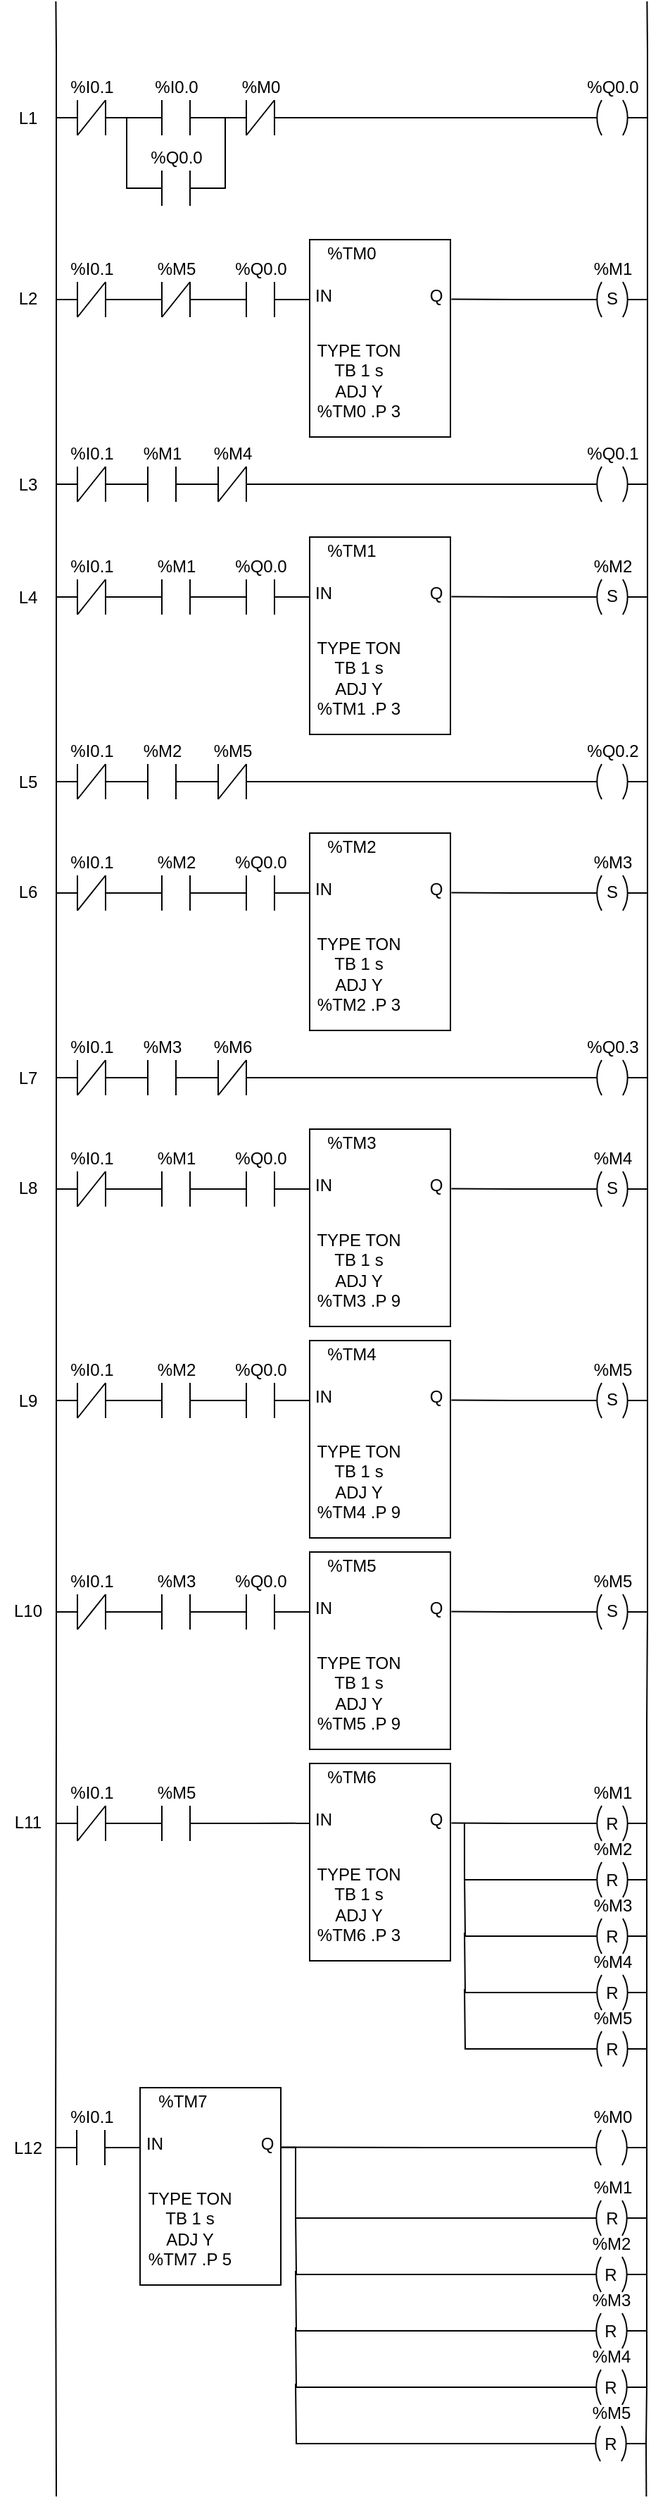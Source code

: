<mxfile version="15.4.0" type="device"><diagram id="bSOHJt8mh5mT4yN1SkeH" name="Page-1"><mxGraphModel dx="749" dy="556" grid="1" gridSize="10" guides="1" tooltips="1" connect="1" arrows="1" fold="1" page="1" pageScale="1" pageWidth="827" pageHeight="1169" math="0" shadow="0"><root><mxCell id="0"/><mxCell id="1" parent="0"/><mxCell id="1dSe9iLqW5ei5XZP8mbM-7" style="edgeStyle=orthogonalEdgeStyle;rounded=0;orthogonalLoop=1;jettySize=auto;html=1;exitX=0;exitY=0.5;exitDx=0;exitDy=0;exitPerimeter=0;entryX=1;entryY=0.5;entryDx=0;entryDy=0;entryPerimeter=0;endArrow=none;endFill=0;" parent="1" source="1dSe9iLqW5ei5XZP8mbM-1" target="1dSe9iLqW5ei5XZP8mbM-2" edge="1"><mxGeometry relative="1" as="geometry"/></mxCell><mxCell id="1dSe9iLqW5ei5XZP8mbM-8" style="edgeStyle=orthogonalEdgeStyle;rounded=0;orthogonalLoop=1;jettySize=auto;html=1;exitX=1;exitY=0.5;exitDx=0;exitDy=0;exitPerimeter=0;entryX=0;entryY=0.5;entryDx=0;entryDy=0;entryPerimeter=0;endArrow=none;endFill=0;" parent="1" source="1dSe9iLqW5ei5XZP8mbM-1" target="1dSe9iLqW5ei5XZP8mbM-5" edge="1"><mxGeometry relative="1" as="geometry"/></mxCell><mxCell id="1dSe9iLqW5ei5XZP8mbM-1" value="%I0.0" style="pointerEvents=1;verticalLabelPosition=top;shadow=0;dashed=0;align=center;html=1;verticalAlign=bottom;shape=mxgraph.electrical.plc_ladder.contact;labelPosition=center;" parent="1" vertex="1"><mxGeometry x="140" y="160" width="50" height="25" as="geometry"/></mxCell><mxCell id="1dSe9iLqW5ei5XZP8mbM-6" style="edgeStyle=orthogonalEdgeStyle;rounded=0;orthogonalLoop=1;jettySize=auto;html=1;exitX=1;exitY=0.5;exitDx=0;exitDy=0;exitPerimeter=0;entryX=0;entryY=0.5;entryDx=0;entryDy=0;entryPerimeter=0;endArrow=none;endFill=0;" parent="1" source="1dSe9iLqW5ei5XZP8mbM-2" target="1dSe9iLqW5ei5XZP8mbM-4" edge="1"><mxGeometry relative="1" as="geometry"><Array as="points"><mxPoint x="130" y="222"/></Array></mxGeometry></mxCell><mxCell id="1dSe9iLqW5ei5XZP8mbM-55" style="edgeStyle=orthogonalEdgeStyle;rounded=0;orthogonalLoop=1;jettySize=auto;html=1;exitX=0;exitY=0.5;exitDx=0;exitDy=0;exitPerimeter=0;entryX=0;entryY=0.5;entryDx=0;entryDy=0;entryPerimeter=0;endArrow=none;endFill=0;" parent="1" source="1dSe9iLqW5ei5XZP8mbM-2" target="1dSe9iLqW5ei5XZP8mbM-11" edge="1"><mxGeometry relative="1" as="geometry"><Array as="points"><mxPoint x="80" y="240"/><mxPoint x="80" y="240"/></Array></mxGeometry></mxCell><mxCell id="1dSe9iLqW5ei5XZP8mbM-59" style="edgeStyle=orthogonalEdgeStyle;rounded=0;orthogonalLoop=1;jettySize=auto;html=1;exitX=0;exitY=0.5;exitDx=0;exitDy=0;exitPerimeter=0;endArrow=none;endFill=0;" parent="1" source="1dSe9iLqW5ei5XZP8mbM-2" edge="1"><mxGeometry relative="1" as="geometry"><mxPoint x="79.69" y="90" as="targetPoint"/><Array as="points"><mxPoint x="80" y="125"/></Array></mxGeometry></mxCell><mxCell id="1dSe9iLqW5ei5XZP8mbM-2" value="%I0.1" style="pointerEvents=1;verticalLabelPosition=top;shadow=0;dashed=0;align=center;html=1;verticalAlign=bottom;shape=mxgraph.electrical.plc_ladder.not_contact;labelPosition=center;" parent="1" vertex="1"><mxGeometry x="80" y="160" width="50" height="25" as="geometry"/></mxCell><mxCell id="1dSe9iLqW5ei5XZP8mbM-60" style="edgeStyle=orthogonalEdgeStyle;rounded=0;orthogonalLoop=1;jettySize=auto;html=1;exitX=1;exitY=0.5;exitDx=0;exitDy=0;exitPerimeter=0;endArrow=none;endFill=0;" parent="1" source="1dSe9iLqW5ei5XZP8mbM-3" edge="1"><mxGeometry relative="1" as="geometry"><mxPoint x="499.69" y="90" as="targetPoint"/><Array as="points"><mxPoint x="500" y="125"/></Array></mxGeometry></mxCell><mxCell id="1dSe9iLqW5ei5XZP8mbM-61" style="edgeStyle=orthogonalEdgeStyle;rounded=0;orthogonalLoop=1;jettySize=auto;html=1;exitX=1;exitY=0.5;exitDx=0;exitDy=0;exitPerimeter=0;entryX=1;entryY=0.5;entryDx=0;entryDy=0;entryPerimeter=0;endArrow=none;endFill=0;" parent="1" source="1dSe9iLqW5ei5XZP8mbM-3" target="1dSe9iLqW5ei5XZP8mbM-28" edge="1"><mxGeometry relative="1" as="geometry"><Array as="points"><mxPoint x="500" y="230"/><mxPoint x="500" y="230"/></Array></mxGeometry></mxCell><mxCell id="1dSe9iLqW5ei5XZP8mbM-3" value="%Q0.0" style="pointerEvents=1;verticalLabelPosition=top;shadow=0;dashed=0;align=center;html=1;verticalAlign=bottom;shape=mxgraph.electrical.plc_ladder.output_1;horizontal=1;rotation=0;labelPosition=center;" parent="1" vertex="1"><mxGeometry x="450" y="160" width="50" height="25" as="geometry"/></mxCell><mxCell id="1dSe9iLqW5ei5XZP8mbM-4" value="%Q0.0" style="pointerEvents=1;verticalLabelPosition=top;shadow=0;dashed=0;align=center;html=1;verticalAlign=bottom;shape=mxgraph.electrical.plc_ladder.contact;labelPosition=center;" parent="1" vertex="1"><mxGeometry x="140" y="210" width="50" height="25" as="geometry"/></mxCell><mxCell id="1dSe9iLqW5ei5XZP8mbM-9" style="edgeStyle=orthogonalEdgeStyle;rounded=0;orthogonalLoop=1;jettySize=auto;html=1;exitX=0;exitY=0.5;exitDx=0;exitDy=0;exitPerimeter=0;entryX=1;entryY=0.5;entryDx=0;entryDy=0;entryPerimeter=0;endArrow=none;endFill=0;" parent="1" source="1dSe9iLqW5ei5XZP8mbM-5" target="1dSe9iLqW5ei5XZP8mbM-4" edge="1"><mxGeometry relative="1" as="geometry"><Array as="points"><mxPoint x="200" y="222"/></Array></mxGeometry></mxCell><mxCell id="1dSe9iLqW5ei5XZP8mbM-10" style="edgeStyle=orthogonalEdgeStyle;rounded=0;orthogonalLoop=1;jettySize=auto;html=1;exitX=1;exitY=0.5;exitDx=0;exitDy=0;exitPerimeter=0;entryX=0;entryY=0.5;entryDx=0;entryDy=0;entryPerimeter=0;endArrow=none;endFill=0;" parent="1" source="1dSe9iLqW5ei5XZP8mbM-5" target="1dSe9iLqW5ei5XZP8mbM-3" edge="1"><mxGeometry relative="1" as="geometry"/></mxCell><mxCell id="1dSe9iLqW5ei5XZP8mbM-5" value="%M0" style="pointerEvents=1;verticalLabelPosition=top;shadow=0;dashed=0;align=center;html=1;verticalAlign=bottom;shape=mxgraph.electrical.plc_ladder.not_contact;labelPosition=center;" parent="1" vertex="1"><mxGeometry x="200" y="160" width="50" height="25" as="geometry"/></mxCell><mxCell id="1dSe9iLqW5ei5XZP8mbM-15" style="edgeStyle=orthogonalEdgeStyle;rounded=0;orthogonalLoop=1;jettySize=auto;html=1;exitX=1;exitY=0.5;exitDx=0;exitDy=0;exitPerimeter=0;entryX=0;entryY=0.5;entryDx=0;entryDy=0;entryPerimeter=0;endArrow=none;endFill=0;" parent="1" source="1dSe9iLqW5ei5XZP8mbM-11" target="1dSe9iLqW5ei5XZP8mbM-12" edge="1"><mxGeometry relative="1" as="geometry"/></mxCell><mxCell id="1dSe9iLqW5ei5XZP8mbM-56" style="edgeStyle=orthogonalEdgeStyle;rounded=0;orthogonalLoop=1;jettySize=auto;html=1;exitX=0;exitY=0.5;exitDx=0;exitDy=0;exitPerimeter=0;entryX=0;entryY=0.5;entryDx=0;entryDy=0;entryPerimeter=0;endArrow=none;endFill=0;" parent="1" source="1dSe9iLqW5ei5XZP8mbM-11" target="1dSe9iLqW5ei5XZP8mbM-33" edge="1"><mxGeometry relative="1" as="geometry"><Array as="points"><mxPoint x="80" y="370"/><mxPoint x="80" y="370"/></Array></mxGeometry></mxCell><mxCell id="1dSe9iLqW5ei5XZP8mbM-11" value="%I0.1" style="pointerEvents=1;verticalLabelPosition=top;shadow=0;dashed=0;align=center;html=1;verticalAlign=bottom;shape=mxgraph.electrical.plc_ladder.not_contact;labelPosition=center;" parent="1" vertex="1"><mxGeometry x="80" y="289" width="50" height="25" as="geometry"/></mxCell><mxCell id="1dSe9iLqW5ei5XZP8mbM-16" style="edgeStyle=orthogonalEdgeStyle;rounded=0;orthogonalLoop=1;jettySize=auto;html=1;exitX=1;exitY=0.5;exitDx=0;exitDy=0;exitPerimeter=0;entryX=0;entryY=0.5;entryDx=0;entryDy=0;entryPerimeter=0;endArrow=none;endFill=0;" parent="1" source="1dSe9iLqW5ei5XZP8mbM-12" target="1dSe9iLqW5ei5XZP8mbM-14" edge="1"><mxGeometry relative="1" as="geometry"/></mxCell><mxCell id="1dSe9iLqW5ei5XZP8mbM-12" value="%M5" style="pointerEvents=1;verticalLabelPosition=top;shadow=0;dashed=0;align=center;html=1;verticalAlign=bottom;shape=mxgraph.electrical.plc_ladder.not_contact;labelPosition=center;" parent="1" vertex="1"><mxGeometry x="140" y="289" width="50" height="25" as="geometry"/></mxCell><mxCell id="1dSe9iLqW5ei5XZP8mbM-27" style="edgeStyle=orthogonalEdgeStyle;rounded=0;orthogonalLoop=1;jettySize=auto;html=1;exitX=1;exitY=0.5;exitDx=0;exitDy=0;exitPerimeter=0;entryX=0.003;entryY=0.305;entryDx=0;entryDy=0;entryPerimeter=0;endArrow=none;endFill=0;" parent="1" source="1dSe9iLqW5ei5XZP8mbM-14" target="1dSe9iLqW5ei5XZP8mbM-19" edge="1"><mxGeometry relative="1" as="geometry"/></mxCell><mxCell id="1dSe9iLqW5ei5XZP8mbM-14" value="%Q0.0" style="pointerEvents=1;verticalLabelPosition=top;shadow=0;dashed=0;align=center;html=1;verticalAlign=bottom;shape=mxgraph.electrical.plc_ladder.contact;labelPosition=center;" parent="1" vertex="1"><mxGeometry x="200" y="289" width="50" height="25" as="geometry"/></mxCell><mxCell id="1dSe9iLqW5ei5XZP8mbM-19" value="" style="rounded=0;whiteSpace=wrap;html=1;align=left;fillColor=none;" parent="1" vertex="1"><mxGeometry x="260" y="259" width="100" height="140" as="geometry"/></mxCell><mxCell id="1dSe9iLqW5ei5XZP8mbM-20" value="%TM0" style="text;html=1;strokeColor=none;fillColor=none;align=center;verticalAlign=middle;whiteSpace=wrap;rounded=0;" parent="1" vertex="1"><mxGeometry x="270" y="259" width="40" height="20" as="geometry"/></mxCell><mxCell id="1dSe9iLqW5ei5XZP8mbM-21" value="IN" style="text;html=1;strokeColor=none;fillColor=none;align=center;verticalAlign=middle;whiteSpace=wrap;rounded=0;" parent="1" vertex="1"><mxGeometry x="250" y="289" width="40" height="20" as="geometry"/></mxCell><mxCell id="1dSe9iLqW5ei5XZP8mbM-23" value="Q" style="text;html=1;strokeColor=none;fillColor=none;align=center;verticalAlign=middle;whiteSpace=wrap;rounded=0;" parent="1" vertex="1"><mxGeometry x="330" y="289" width="40" height="20" as="geometry"/></mxCell><mxCell id="1dSe9iLqW5ei5XZP8mbM-24" value="TYPE TON&lt;br&gt;TB 1 s&lt;br&gt;ADJ Y&lt;br&gt;%TM0 .P 3" style="text;html=1;strokeColor=none;fillColor=none;align=center;verticalAlign=middle;whiteSpace=wrap;rounded=0;" parent="1" vertex="1"><mxGeometry x="260" y="349" width="70" height="20" as="geometry"/></mxCell><mxCell id="1dSe9iLqW5ei5XZP8mbM-29" style="edgeStyle=orthogonalEdgeStyle;rounded=0;orthogonalLoop=1;jettySize=auto;html=1;exitX=0;exitY=0.5;exitDx=0;exitDy=0;exitPerimeter=0;entryX=1.007;entryY=0.302;entryDx=0;entryDy=0;entryPerimeter=0;endArrow=none;endFill=0;" parent="1" source="1dSe9iLqW5ei5XZP8mbM-28" target="1dSe9iLqW5ei5XZP8mbM-19" edge="1"><mxGeometry relative="1" as="geometry"/></mxCell><mxCell id="1dSe9iLqW5ei5XZP8mbM-62" style="edgeStyle=orthogonalEdgeStyle;rounded=0;orthogonalLoop=1;jettySize=auto;html=1;exitX=1;exitY=0.5;exitDx=0;exitDy=0;exitPerimeter=0;entryX=1;entryY=0.5;entryDx=0;entryDy=0;entryPerimeter=0;endArrow=none;endFill=0;" parent="1" source="1dSe9iLqW5ei5XZP8mbM-28" target="1dSe9iLqW5ei5XZP8mbM-35" edge="1"><mxGeometry relative="1" as="geometry"><Array as="points"><mxPoint x="500" y="360"/><mxPoint x="500" y="360"/></Array></mxGeometry></mxCell><mxCell id="1dSe9iLqW5ei5XZP8mbM-28" value="%M1" style="pointerEvents=1;verticalLabelPosition=top;shadow=0;dashed=0;align=center;html=1;verticalAlign=bottom;shape=mxgraph.electrical.plc_ladder.output_1;horizontal=1;rotation=0;labelPosition=center;" parent="1" vertex="1"><mxGeometry x="450" y="289" width="50" height="25" as="geometry"/></mxCell><mxCell id="1dSe9iLqW5ei5XZP8mbM-32" value="S" style="text;html=1;strokeColor=none;fillColor=none;align=center;verticalAlign=middle;whiteSpace=wrap;rounded=0;" parent="1" vertex="1"><mxGeometry x="455" y="291" width="40" height="20" as="geometry"/></mxCell><mxCell id="1dSe9iLqW5ei5XZP8mbM-57" style="edgeStyle=orthogonalEdgeStyle;rounded=0;orthogonalLoop=1;jettySize=auto;html=1;exitX=0;exitY=0.5;exitDx=0;exitDy=0;exitPerimeter=0;entryX=0;entryY=0.5;entryDx=0;entryDy=0;entryPerimeter=0;endArrow=none;endFill=0;" parent="1" source="1dSe9iLqW5ei5XZP8mbM-33" target="1dSe9iLqW5ei5XZP8mbM-38" edge="1"><mxGeometry relative="1" as="geometry"><Array as="points"><mxPoint x="80" y="470"/><mxPoint x="80" y="470"/></Array></mxGeometry></mxCell><mxCell id="1dSe9iLqW5ei5XZP8mbM-33" value="%I0.1" style="pointerEvents=1;verticalLabelPosition=top;shadow=0;dashed=0;align=center;html=1;verticalAlign=bottom;shape=mxgraph.electrical.plc_ladder.not_contact;labelPosition=center;" parent="1" vertex="1"><mxGeometry x="80" y="420" width="50" height="25" as="geometry"/></mxCell><mxCell id="1dSe9iLqW5ei5XZP8mbM-36" style="edgeStyle=orthogonalEdgeStyle;rounded=0;orthogonalLoop=1;jettySize=auto;html=1;exitX=1;exitY=0.5;exitDx=0;exitDy=0;exitPerimeter=0;entryX=0;entryY=0.5;entryDx=0;entryDy=0;entryPerimeter=0;endArrow=none;endFill=0;" parent="1" source="JCAmbV3DOIL8yxChp5Tg-3" target="1dSe9iLqW5ei5XZP8mbM-35" edge="1"><mxGeometry relative="1" as="geometry"/></mxCell><mxCell id="1dSe9iLqW5ei5XZP8mbM-34" value="%M1" style="pointerEvents=1;verticalLabelPosition=top;shadow=0;dashed=0;align=center;html=1;verticalAlign=bottom;shape=mxgraph.electrical.plc_ladder.contact;labelPosition=center;" parent="1" vertex="1"><mxGeometry x="130" y="420" width="50" height="25" as="geometry"/></mxCell><mxCell id="1dSe9iLqW5ei5XZP8mbM-63" style="edgeStyle=orthogonalEdgeStyle;rounded=0;orthogonalLoop=1;jettySize=auto;html=1;exitX=1;exitY=0.5;exitDx=0;exitDy=0;exitPerimeter=0;entryX=1;entryY=0.5;entryDx=0;entryDy=0;entryPerimeter=0;endArrow=none;endFill=0;" parent="1" source="1dSe9iLqW5ei5XZP8mbM-35" target="1dSe9iLqW5ei5XZP8mbM-49" edge="1"><mxGeometry relative="1" as="geometry"><Array as="points"><mxPoint x="500" y="470"/><mxPoint x="500" y="470"/></Array></mxGeometry></mxCell><mxCell id="1dSe9iLqW5ei5XZP8mbM-35" value="%Q0.1" style="pointerEvents=1;verticalLabelPosition=top;shadow=0;dashed=0;align=center;html=1;verticalAlign=bottom;shape=mxgraph.electrical.plc_ladder.output_1;horizontal=1;rotation=0;labelPosition=center;" parent="1" vertex="1"><mxGeometry x="450" y="420" width="50" height="25" as="geometry"/></mxCell><mxCell id="1dSe9iLqW5ei5XZP8mbM-37" style="edgeStyle=orthogonalEdgeStyle;rounded=0;orthogonalLoop=1;jettySize=auto;html=1;exitX=1;exitY=0.5;exitDx=0;exitDy=0;exitPerimeter=0;entryX=0;entryY=0.5;entryDx=0;entryDy=0;entryPerimeter=0;endArrow=none;endFill=0;" parent="1" source="1dSe9iLqW5ei5XZP8mbM-38" edge="1"><mxGeometry relative="1" as="geometry"><mxPoint x="140" y="512.5" as="targetPoint"/></mxGeometry></mxCell><mxCell id="1dSe9iLqW5ei5XZP8mbM-58" style="edgeStyle=orthogonalEdgeStyle;rounded=0;orthogonalLoop=1;jettySize=auto;html=1;exitX=0;exitY=0.5;exitDx=0;exitDy=0;exitPerimeter=0;entryX=0;entryY=0.5;entryDx=0;entryDy=0;entryPerimeter=0;endArrow=none;endFill=0;" parent="1" source="1dSe9iLqW5ei5XZP8mbM-38" target="1dSe9iLqW5ei5XZP8mbM-51" edge="1"><mxGeometry relative="1" as="geometry"><Array as="points"><mxPoint x="80" y="580"/><mxPoint x="80" y="580"/></Array></mxGeometry></mxCell><mxCell id="1dSe9iLqW5ei5XZP8mbM-38" value="%I0.1" style="pointerEvents=1;verticalLabelPosition=top;shadow=0;dashed=0;align=center;html=1;verticalAlign=bottom;shape=mxgraph.electrical.plc_ladder.not_contact;labelPosition=center;" parent="1" vertex="1"><mxGeometry x="80" y="500" width="50" height="25" as="geometry"/></mxCell><mxCell id="1dSe9iLqW5ei5XZP8mbM-39" style="edgeStyle=orthogonalEdgeStyle;rounded=0;orthogonalLoop=1;jettySize=auto;html=1;exitX=1;exitY=0.5;exitDx=0;exitDy=0;exitPerimeter=0;entryX=0;entryY=0.5;entryDx=0;entryDy=0;entryPerimeter=0;endArrow=none;endFill=0;" parent="1" target="1dSe9iLqW5ei5XZP8mbM-42" edge="1"><mxGeometry relative="1" as="geometry"><mxPoint x="190" y="512.5" as="sourcePoint"/></mxGeometry></mxCell><mxCell id="1dSe9iLqW5ei5XZP8mbM-41" style="edgeStyle=orthogonalEdgeStyle;rounded=0;orthogonalLoop=1;jettySize=auto;html=1;exitX=1;exitY=0.5;exitDx=0;exitDy=0;exitPerimeter=0;entryX=0.003;entryY=0.305;entryDx=0;entryDy=0;entryPerimeter=0;endArrow=none;endFill=0;" parent="1" source="1dSe9iLqW5ei5XZP8mbM-42" target="1dSe9iLqW5ei5XZP8mbM-43" edge="1"><mxGeometry relative="1" as="geometry"/></mxCell><mxCell id="1dSe9iLqW5ei5XZP8mbM-42" value="%Q0.0" style="pointerEvents=1;verticalLabelPosition=top;shadow=0;dashed=0;align=center;html=1;verticalAlign=bottom;shape=mxgraph.electrical.plc_ladder.contact;labelPosition=center;" parent="1" vertex="1"><mxGeometry x="200" y="500" width="50" height="25" as="geometry"/></mxCell><mxCell id="1dSe9iLqW5ei5XZP8mbM-43" value="" style="rounded=0;whiteSpace=wrap;html=1;align=left;fillColor=none;" parent="1" vertex="1"><mxGeometry x="260" y="470" width="100" height="140" as="geometry"/></mxCell><mxCell id="1dSe9iLqW5ei5XZP8mbM-44" value="%TM1" style="text;html=1;strokeColor=none;fillColor=none;align=center;verticalAlign=middle;whiteSpace=wrap;rounded=0;" parent="1" vertex="1"><mxGeometry x="270" y="470" width="40" height="20" as="geometry"/></mxCell><mxCell id="1dSe9iLqW5ei5XZP8mbM-45" value="IN" style="text;html=1;strokeColor=none;fillColor=none;align=center;verticalAlign=middle;whiteSpace=wrap;rounded=0;" parent="1" vertex="1"><mxGeometry x="250" y="500" width="40" height="20" as="geometry"/></mxCell><mxCell id="1dSe9iLqW5ei5XZP8mbM-46" value="Q" style="text;html=1;strokeColor=none;fillColor=none;align=center;verticalAlign=middle;whiteSpace=wrap;rounded=0;" parent="1" vertex="1"><mxGeometry x="330" y="500" width="40" height="20" as="geometry"/></mxCell><mxCell id="1dSe9iLqW5ei5XZP8mbM-47" value="TYPE TON&lt;br&gt;TB 1 s&lt;br&gt;ADJ Y&lt;br&gt;%TM1 .P 3" style="text;html=1;strokeColor=none;fillColor=none;align=center;verticalAlign=middle;whiteSpace=wrap;rounded=0;" parent="1" vertex="1"><mxGeometry x="260" y="560" width="70" height="20" as="geometry"/></mxCell><mxCell id="1dSe9iLqW5ei5XZP8mbM-48" style="edgeStyle=orthogonalEdgeStyle;rounded=0;orthogonalLoop=1;jettySize=auto;html=1;exitX=0;exitY=0.5;exitDx=0;exitDy=0;exitPerimeter=0;entryX=1.007;entryY=0.302;entryDx=0;entryDy=0;entryPerimeter=0;endArrow=none;endFill=0;" parent="1" source="1dSe9iLqW5ei5XZP8mbM-49" target="1dSe9iLqW5ei5XZP8mbM-43" edge="1"><mxGeometry relative="1" as="geometry"/></mxCell><mxCell id="1dSe9iLqW5ei5XZP8mbM-64" style="edgeStyle=orthogonalEdgeStyle;rounded=0;orthogonalLoop=1;jettySize=auto;html=1;exitX=1;exitY=0.5;exitDx=0;exitDy=0;exitPerimeter=0;entryX=1;entryY=0.5;entryDx=0;entryDy=0;entryPerimeter=0;endArrow=none;endFill=0;" parent="1" source="1dSe9iLqW5ei5XZP8mbM-49" target="1dSe9iLqW5ei5XZP8mbM-54" edge="1"><mxGeometry relative="1" as="geometry"><Array as="points"><mxPoint x="500" y="580"/><mxPoint x="500" y="580"/></Array></mxGeometry></mxCell><mxCell id="1dSe9iLqW5ei5XZP8mbM-49" value="%M2" style="pointerEvents=1;verticalLabelPosition=top;shadow=0;dashed=0;align=center;html=1;verticalAlign=bottom;shape=mxgraph.electrical.plc_ladder.output_1;horizontal=1;rotation=0;labelPosition=center;" parent="1" vertex="1"><mxGeometry x="450" y="500" width="50" height="25" as="geometry"/></mxCell><mxCell id="1dSe9iLqW5ei5XZP8mbM-50" value="S" style="text;html=1;strokeColor=none;fillColor=none;align=center;verticalAlign=middle;whiteSpace=wrap;rounded=0;" parent="1" vertex="1"><mxGeometry x="455" y="502" width="40" height="20" as="geometry"/></mxCell><mxCell id="1dSe9iLqW5ei5XZP8mbM-86" style="edgeStyle=orthogonalEdgeStyle;rounded=0;orthogonalLoop=1;jettySize=auto;html=1;exitX=0;exitY=0.5;exitDx=0;exitDy=0;exitPerimeter=0;entryX=0;entryY=0.5;entryDx=0;entryDy=0;entryPerimeter=0;endArrow=none;endFill=0;" parent="1" source="1dSe9iLqW5ei5XZP8mbM-51" target="1dSe9iLqW5ei5XZP8mbM-67" edge="1"><mxGeometry relative="1" as="geometry"><Array as="points"><mxPoint x="80" y="680"/><mxPoint x="80" y="680"/></Array></mxGeometry></mxCell><mxCell id="1dSe9iLqW5ei5XZP8mbM-51" value="%I0.1" style="pointerEvents=1;verticalLabelPosition=top;shadow=0;dashed=0;align=center;html=1;verticalAlign=bottom;shape=mxgraph.electrical.plc_ladder.not_contact;labelPosition=center;" parent="1" vertex="1"><mxGeometry x="80" y="631" width="50" height="25" as="geometry"/></mxCell><mxCell id="1dSe9iLqW5ei5XZP8mbM-52" style="edgeStyle=orthogonalEdgeStyle;rounded=0;orthogonalLoop=1;jettySize=auto;html=1;exitX=1;exitY=0.5;exitDx=0;exitDy=0;exitPerimeter=0;entryX=0;entryY=0.5;entryDx=0;entryDy=0;entryPerimeter=0;endArrow=none;endFill=0;" parent="1" source="JCAmbV3DOIL8yxChp5Tg-4" target="1dSe9iLqW5ei5XZP8mbM-54" edge="1"><mxGeometry relative="1" as="geometry"/></mxCell><mxCell id="1dSe9iLqW5ei5XZP8mbM-53" value="%M2" style="pointerEvents=1;verticalLabelPosition=top;shadow=0;dashed=0;align=center;html=1;verticalAlign=bottom;shape=mxgraph.electrical.plc_ladder.contact;labelPosition=center;" parent="1" vertex="1"><mxGeometry x="130" y="631" width="50" height="25" as="geometry"/></mxCell><mxCell id="1dSe9iLqW5ei5XZP8mbM-54" value="%Q0.2" style="pointerEvents=1;verticalLabelPosition=top;shadow=0;dashed=0;align=center;html=1;verticalAlign=bottom;shape=mxgraph.electrical.plc_ladder.output_1;horizontal=1;rotation=0;labelPosition=center;" parent="1" vertex="1"><mxGeometry x="450" y="631" width="50" height="25" as="geometry"/></mxCell><mxCell id="1dSe9iLqW5ei5XZP8mbM-65" style="edgeStyle=orthogonalEdgeStyle;rounded=0;orthogonalLoop=1;jettySize=auto;html=1;exitX=1;exitY=0.5;exitDx=0;exitDy=0;exitPerimeter=0;entryX=0;entryY=0.5;entryDx=0;entryDy=0;entryPerimeter=0;endArrow=none;endFill=0;" parent="1" source="1dSe9iLqW5ei5XZP8mbM-67" edge="1"><mxGeometry relative="1" as="geometry"><mxPoint x="140" y="722.5" as="targetPoint"/></mxGeometry></mxCell><mxCell id="1dSe9iLqW5ei5XZP8mbM-66" style="edgeStyle=orthogonalEdgeStyle;rounded=0;orthogonalLoop=1;jettySize=auto;html=1;exitX=0;exitY=0.5;exitDx=0;exitDy=0;exitPerimeter=0;entryX=0;entryY=0.5;entryDx=0;entryDy=0;entryPerimeter=0;endArrow=none;endFill=0;" parent="1" source="1dSe9iLqW5ei5XZP8mbM-67" target="1dSe9iLqW5ei5XZP8mbM-81" edge="1"><mxGeometry relative="1" as="geometry"><Array as="points"><mxPoint x="80" y="790"/><mxPoint x="80" y="790"/></Array></mxGeometry></mxCell><mxCell id="1dSe9iLqW5ei5XZP8mbM-67" value="%I0.1" style="pointerEvents=1;verticalLabelPosition=top;shadow=0;dashed=0;align=center;html=1;verticalAlign=bottom;shape=mxgraph.electrical.plc_ladder.not_contact;labelPosition=center;" parent="1" vertex="1"><mxGeometry x="80" y="710" width="50" height="25" as="geometry"/></mxCell><mxCell id="1dSe9iLqW5ei5XZP8mbM-68" style="edgeStyle=orthogonalEdgeStyle;rounded=0;orthogonalLoop=1;jettySize=auto;html=1;exitX=1;exitY=0.5;exitDx=0;exitDy=0;exitPerimeter=0;entryX=0;entryY=0.5;entryDx=0;entryDy=0;entryPerimeter=0;endArrow=none;endFill=0;" parent="1" target="1dSe9iLqW5ei5XZP8mbM-71" edge="1"><mxGeometry relative="1" as="geometry"><mxPoint x="190" y="722.5" as="sourcePoint"/></mxGeometry></mxCell><mxCell id="1dSe9iLqW5ei5XZP8mbM-70" style="edgeStyle=orthogonalEdgeStyle;rounded=0;orthogonalLoop=1;jettySize=auto;html=1;exitX=1;exitY=0.5;exitDx=0;exitDy=0;exitPerimeter=0;entryX=0.003;entryY=0.305;entryDx=0;entryDy=0;entryPerimeter=0;endArrow=none;endFill=0;" parent="1" source="1dSe9iLqW5ei5XZP8mbM-71" target="1dSe9iLqW5ei5XZP8mbM-72" edge="1"><mxGeometry relative="1" as="geometry"/></mxCell><mxCell id="1dSe9iLqW5ei5XZP8mbM-71" value="%Q0.0" style="pointerEvents=1;verticalLabelPosition=top;shadow=0;dashed=0;align=center;html=1;verticalAlign=bottom;shape=mxgraph.electrical.plc_ladder.contact;labelPosition=center;" parent="1" vertex="1"><mxGeometry x="200" y="710" width="50" height="25" as="geometry"/></mxCell><mxCell id="1dSe9iLqW5ei5XZP8mbM-72" value="" style="rounded=0;whiteSpace=wrap;html=1;align=left;fillColor=none;" parent="1" vertex="1"><mxGeometry x="260" y="680" width="100" height="140" as="geometry"/></mxCell><mxCell id="1dSe9iLqW5ei5XZP8mbM-73" value="%TM2" style="text;html=1;strokeColor=none;fillColor=none;align=center;verticalAlign=middle;whiteSpace=wrap;rounded=0;" parent="1" vertex="1"><mxGeometry x="270" y="680" width="40" height="20" as="geometry"/></mxCell><mxCell id="1dSe9iLqW5ei5XZP8mbM-74" value="IN" style="text;html=1;strokeColor=none;fillColor=none;align=center;verticalAlign=middle;whiteSpace=wrap;rounded=0;" parent="1" vertex="1"><mxGeometry x="250" y="710" width="40" height="20" as="geometry"/></mxCell><mxCell id="1dSe9iLqW5ei5XZP8mbM-75" value="Q" style="text;html=1;strokeColor=none;fillColor=none;align=center;verticalAlign=middle;whiteSpace=wrap;rounded=0;" parent="1" vertex="1"><mxGeometry x="330" y="710" width="40" height="20" as="geometry"/></mxCell><mxCell id="1dSe9iLqW5ei5XZP8mbM-76" value="TYPE TON&lt;br&gt;TB 1 s&lt;br&gt;ADJ Y&lt;br&gt;%TM2 .P 3" style="text;html=1;strokeColor=none;fillColor=none;align=center;verticalAlign=middle;whiteSpace=wrap;rounded=0;" parent="1" vertex="1"><mxGeometry x="260" y="770" width="70" height="20" as="geometry"/></mxCell><mxCell id="1dSe9iLqW5ei5XZP8mbM-77" style="edgeStyle=orthogonalEdgeStyle;rounded=0;orthogonalLoop=1;jettySize=auto;html=1;exitX=0;exitY=0.5;exitDx=0;exitDy=0;exitPerimeter=0;entryX=1.007;entryY=0.302;entryDx=0;entryDy=0;entryPerimeter=0;endArrow=none;endFill=0;" parent="1" source="1dSe9iLqW5ei5XZP8mbM-79" target="1dSe9iLqW5ei5XZP8mbM-72" edge="1"><mxGeometry relative="1" as="geometry"/></mxCell><mxCell id="1dSe9iLqW5ei5XZP8mbM-78" style="edgeStyle=orthogonalEdgeStyle;rounded=0;orthogonalLoop=1;jettySize=auto;html=1;exitX=1;exitY=0.5;exitDx=0;exitDy=0;exitPerimeter=0;entryX=1;entryY=0.5;entryDx=0;entryDy=0;entryPerimeter=0;endArrow=none;endFill=0;" parent="1" source="1dSe9iLqW5ei5XZP8mbM-79" target="1dSe9iLqW5ei5XZP8mbM-84" edge="1"><mxGeometry relative="1" as="geometry"><Array as="points"><mxPoint x="500" y="790"/><mxPoint x="500" y="790"/></Array></mxGeometry></mxCell><mxCell id="1dSe9iLqW5ei5XZP8mbM-87" style="edgeStyle=orthogonalEdgeStyle;rounded=0;orthogonalLoop=1;jettySize=auto;html=1;exitX=1;exitY=0.5;exitDx=0;exitDy=0;exitPerimeter=0;entryX=1;entryY=0.5;entryDx=0;entryDy=0;entryPerimeter=0;endArrow=none;endFill=0;" parent="1" source="1dSe9iLqW5ei5XZP8mbM-79" target="1dSe9iLqW5ei5XZP8mbM-54" edge="1"><mxGeometry relative="1" as="geometry"><Array as="points"><mxPoint x="500" y="680"/><mxPoint x="500" y="680"/></Array></mxGeometry></mxCell><mxCell id="1dSe9iLqW5ei5XZP8mbM-79" value="%M3" style="pointerEvents=1;verticalLabelPosition=top;shadow=0;dashed=0;align=center;html=1;verticalAlign=bottom;shape=mxgraph.electrical.plc_ladder.output_1;horizontal=1;rotation=0;labelPosition=center;" parent="1" vertex="1"><mxGeometry x="450" y="710" width="50" height="25" as="geometry"/></mxCell><mxCell id="1dSe9iLqW5ei5XZP8mbM-80" value="S" style="text;html=1;strokeColor=none;fillColor=none;align=center;verticalAlign=middle;whiteSpace=wrap;rounded=0;" parent="1" vertex="1"><mxGeometry x="455" y="712" width="40" height="20" as="geometry"/></mxCell><mxCell id="1dSe9iLqW5ei5XZP8mbM-118" style="edgeStyle=orthogonalEdgeStyle;rounded=0;orthogonalLoop=1;jettySize=auto;html=1;exitX=0;exitY=0.5;exitDx=0;exitDy=0;exitPerimeter=0;entryX=0;entryY=0.5;entryDx=0;entryDy=0;entryPerimeter=0;endArrow=none;endFill=0;" parent="1" source="1dSe9iLqW5ei5XZP8mbM-81" target="1dSe9iLqW5ei5XZP8mbM-89" edge="1"><mxGeometry relative="1" as="geometry"><Array as="points"><mxPoint x="80" y="890"/><mxPoint x="80" y="890"/></Array></mxGeometry></mxCell><mxCell id="1dSe9iLqW5ei5XZP8mbM-81" value="%I0.1" style="pointerEvents=1;verticalLabelPosition=top;shadow=0;dashed=0;align=center;html=1;verticalAlign=bottom;shape=mxgraph.electrical.plc_ladder.not_contact;labelPosition=center;" parent="1" vertex="1"><mxGeometry x="80" y="841" width="50" height="25" as="geometry"/></mxCell><mxCell id="1dSe9iLqW5ei5XZP8mbM-82" style="edgeStyle=orthogonalEdgeStyle;rounded=0;orthogonalLoop=1;jettySize=auto;html=1;exitX=1;exitY=0.5;exitDx=0;exitDy=0;exitPerimeter=0;entryX=0;entryY=0.5;entryDx=0;entryDy=0;entryPerimeter=0;endArrow=none;endFill=0;" parent="1" source="JCAmbV3DOIL8yxChp5Tg-5" target="1dSe9iLqW5ei5XZP8mbM-84" edge="1"><mxGeometry relative="1" as="geometry"/></mxCell><mxCell id="1dSe9iLqW5ei5XZP8mbM-83" value="%M3" style="pointerEvents=1;verticalLabelPosition=top;shadow=0;dashed=0;align=center;html=1;verticalAlign=bottom;shape=mxgraph.electrical.plc_ladder.contact;labelPosition=center;" parent="1" vertex="1"><mxGeometry x="130" y="841" width="50" height="25" as="geometry"/></mxCell><mxCell id="1dSe9iLqW5ei5XZP8mbM-119" style="edgeStyle=orthogonalEdgeStyle;rounded=0;orthogonalLoop=1;jettySize=auto;html=1;exitX=1;exitY=0.5;exitDx=0;exitDy=0;exitPerimeter=0;entryX=1;entryY=0.5;entryDx=0;entryDy=0;entryPerimeter=0;endArrow=none;endFill=0;" parent="1" source="1dSe9iLqW5ei5XZP8mbM-84" target="1dSe9iLqW5ei5XZP8mbM-100" edge="1"><mxGeometry relative="1" as="geometry"><Array as="points"><mxPoint x="500" y="890"/><mxPoint x="500" y="890"/></Array></mxGeometry></mxCell><mxCell id="1dSe9iLqW5ei5XZP8mbM-84" value="%Q0.3" style="pointerEvents=1;verticalLabelPosition=top;shadow=0;dashed=0;align=center;html=1;verticalAlign=bottom;shape=mxgraph.electrical.plc_ladder.output_1;horizontal=1;rotation=0;labelPosition=center;" parent="1" vertex="1"><mxGeometry x="450" y="841" width="50" height="25" as="geometry"/></mxCell><mxCell id="1dSe9iLqW5ei5XZP8mbM-88" style="edgeStyle=orthogonalEdgeStyle;rounded=0;orthogonalLoop=1;jettySize=auto;html=1;exitX=1;exitY=0.5;exitDx=0;exitDy=0;exitPerimeter=0;entryX=0;entryY=0.5;entryDx=0;entryDy=0;entryPerimeter=0;endArrow=none;endFill=0;" parent="1" source="1dSe9iLqW5ei5XZP8mbM-89" edge="1"><mxGeometry relative="1" as="geometry"><mxPoint x="140" y="932.5" as="targetPoint"/></mxGeometry></mxCell><mxCell id="1dSe9iLqW5ei5XZP8mbM-134" style="edgeStyle=orthogonalEdgeStyle;rounded=0;orthogonalLoop=1;jettySize=auto;html=1;exitX=0;exitY=0.5;exitDx=0;exitDy=0;exitPerimeter=0;entryX=0;entryY=0.5;entryDx=0;entryDy=0;entryPerimeter=0;endArrow=none;endFill=0;" parent="1" source="1dSe9iLqW5ei5XZP8mbM-89" target="1dSe9iLqW5ei5XZP8mbM-105" edge="1"><mxGeometry relative="1" as="geometry"><Array as="points"><mxPoint x="80" y="1000"/><mxPoint x="80" y="1000"/></Array></mxGeometry></mxCell><mxCell id="1dSe9iLqW5ei5XZP8mbM-89" value="%I0.1" style="pointerEvents=1;verticalLabelPosition=top;shadow=0;dashed=0;align=center;html=1;verticalAlign=bottom;shape=mxgraph.electrical.plc_ladder.not_contact;labelPosition=center;" parent="1" vertex="1"><mxGeometry x="80" y="920" width="50" height="25" as="geometry"/></mxCell><mxCell id="1dSe9iLqW5ei5XZP8mbM-90" style="edgeStyle=orthogonalEdgeStyle;rounded=0;orthogonalLoop=1;jettySize=auto;html=1;exitX=1;exitY=0.5;exitDx=0;exitDy=0;exitPerimeter=0;entryX=0;entryY=0.5;entryDx=0;entryDy=0;entryPerimeter=0;endArrow=none;endFill=0;" parent="1" target="1dSe9iLqW5ei5XZP8mbM-93" edge="1"><mxGeometry relative="1" as="geometry"><mxPoint x="190" y="932.5" as="sourcePoint"/></mxGeometry></mxCell><mxCell id="1dSe9iLqW5ei5XZP8mbM-92" style="edgeStyle=orthogonalEdgeStyle;rounded=0;orthogonalLoop=1;jettySize=auto;html=1;exitX=1;exitY=0.5;exitDx=0;exitDy=0;exitPerimeter=0;entryX=0.003;entryY=0.305;entryDx=0;entryDy=0;entryPerimeter=0;endArrow=none;endFill=0;" parent="1" source="1dSe9iLqW5ei5XZP8mbM-93" target="1dSe9iLqW5ei5XZP8mbM-94" edge="1"><mxGeometry relative="1" as="geometry"/></mxCell><mxCell id="1dSe9iLqW5ei5XZP8mbM-93" value="%Q0.0" style="pointerEvents=1;verticalLabelPosition=top;shadow=0;dashed=0;align=center;html=1;verticalAlign=bottom;shape=mxgraph.electrical.plc_ladder.contact;labelPosition=center;" parent="1" vertex="1"><mxGeometry x="200" y="920" width="50" height="25" as="geometry"/></mxCell><mxCell id="1dSe9iLqW5ei5XZP8mbM-94" value="" style="rounded=0;whiteSpace=wrap;html=1;align=left;fillColor=none;" parent="1" vertex="1"><mxGeometry x="260" y="890" width="100" height="140" as="geometry"/></mxCell><mxCell id="1dSe9iLqW5ei5XZP8mbM-95" value="%TM3" style="text;html=1;strokeColor=none;fillColor=none;align=center;verticalAlign=middle;whiteSpace=wrap;rounded=0;" parent="1" vertex="1"><mxGeometry x="270" y="890" width="40" height="20" as="geometry"/></mxCell><mxCell id="1dSe9iLqW5ei5XZP8mbM-96" value="IN" style="text;html=1;strokeColor=none;fillColor=none;align=center;verticalAlign=middle;whiteSpace=wrap;rounded=0;" parent="1" vertex="1"><mxGeometry x="250" y="920" width="40" height="20" as="geometry"/></mxCell><mxCell id="1dSe9iLqW5ei5XZP8mbM-97" value="Q" style="text;html=1;strokeColor=none;fillColor=none;align=center;verticalAlign=middle;whiteSpace=wrap;rounded=0;" parent="1" vertex="1"><mxGeometry x="330" y="920" width="40" height="20" as="geometry"/></mxCell><mxCell id="1dSe9iLqW5ei5XZP8mbM-98" value="TYPE TON&lt;br&gt;TB 1 s&lt;br&gt;ADJ Y&lt;br&gt;%TM3 .P 9" style="text;html=1;strokeColor=none;fillColor=none;align=center;verticalAlign=middle;whiteSpace=wrap;rounded=0;" parent="1" vertex="1"><mxGeometry x="260" y="980" width="70" height="20" as="geometry"/></mxCell><mxCell id="1dSe9iLqW5ei5XZP8mbM-99" style="edgeStyle=orthogonalEdgeStyle;rounded=0;orthogonalLoop=1;jettySize=auto;html=1;exitX=0;exitY=0.5;exitDx=0;exitDy=0;exitPerimeter=0;entryX=1.007;entryY=0.302;entryDx=0;entryDy=0;entryPerimeter=0;endArrow=none;endFill=0;" parent="1" source="1dSe9iLqW5ei5XZP8mbM-100" target="1dSe9iLqW5ei5XZP8mbM-94" edge="1"><mxGeometry relative="1" as="geometry"/></mxCell><mxCell id="1dSe9iLqW5ei5XZP8mbM-135" style="edgeStyle=orthogonalEdgeStyle;rounded=0;orthogonalLoop=1;jettySize=auto;html=1;exitX=1;exitY=0.5;exitDx=0;exitDy=0;exitPerimeter=0;entryX=1;entryY=0.5;entryDx=0;entryDy=0;entryPerimeter=0;endArrow=none;endFill=0;" parent="1" source="1dSe9iLqW5ei5XZP8mbM-100" target="1dSe9iLqW5ei5XZP8mbM-115" edge="1"><mxGeometry relative="1" as="geometry"><Array as="points"><mxPoint x="500" y="1010"/><mxPoint x="500" y="1010"/></Array></mxGeometry></mxCell><mxCell id="1dSe9iLqW5ei5XZP8mbM-100" value="%M4" style="pointerEvents=1;verticalLabelPosition=top;shadow=0;dashed=0;align=center;html=1;verticalAlign=bottom;shape=mxgraph.electrical.plc_ladder.output_1;horizontal=1;rotation=0;labelPosition=center;" parent="1" vertex="1"><mxGeometry x="450" y="920" width="50" height="25" as="geometry"/></mxCell><mxCell id="1dSe9iLqW5ei5XZP8mbM-101" value="S" style="text;html=1;strokeColor=none;fillColor=none;align=center;verticalAlign=middle;whiteSpace=wrap;rounded=0;" parent="1" vertex="1"><mxGeometry x="455" y="922" width="40" height="20" as="geometry"/></mxCell><mxCell id="1dSe9iLqW5ei5XZP8mbM-102" value="%M1" style="pointerEvents=1;verticalLabelPosition=top;shadow=0;dashed=0;align=center;html=1;verticalAlign=bottom;shape=mxgraph.electrical.plc_ladder.contact;labelPosition=center;" parent="1" vertex="1"><mxGeometry x="140" y="920" width="50" height="25" as="geometry"/></mxCell><mxCell id="1dSe9iLqW5ei5XZP8mbM-104" style="edgeStyle=orthogonalEdgeStyle;rounded=0;orthogonalLoop=1;jettySize=auto;html=1;exitX=1;exitY=0.5;exitDx=0;exitDy=0;exitPerimeter=0;entryX=0;entryY=0.5;entryDx=0;entryDy=0;entryPerimeter=0;endArrow=none;endFill=0;" parent="1" source="1dSe9iLqW5ei5XZP8mbM-105" edge="1"><mxGeometry relative="1" as="geometry"><mxPoint x="140" y="1082.5" as="targetPoint"/></mxGeometry></mxCell><mxCell id="1dSe9iLqW5ei5XZP8mbM-163" style="edgeStyle=orthogonalEdgeStyle;rounded=0;orthogonalLoop=1;jettySize=auto;html=1;exitX=0;exitY=0.5;exitDx=0;exitDy=0;exitPerimeter=0;entryX=0;entryY=0.5;entryDx=0;entryDy=0;entryPerimeter=0;endArrow=none;endFill=0;" parent="1" source="1dSe9iLqW5ei5XZP8mbM-105" target="1dSe9iLqW5ei5XZP8mbM-121" edge="1"><mxGeometry relative="1" as="geometry"><Array as="points"><mxPoint x="80" y="1150"/><mxPoint x="80" y="1150"/></Array></mxGeometry></mxCell><mxCell id="1dSe9iLqW5ei5XZP8mbM-105" value="%I0.1" style="pointerEvents=1;verticalLabelPosition=top;shadow=0;dashed=0;align=center;html=1;verticalAlign=bottom;shape=mxgraph.electrical.plc_ladder.not_contact;labelPosition=center;" parent="1" vertex="1"><mxGeometry x="80" y="1070" width="50" height="25" as="geometry"/></mxCell><mxCell id="1dSe9iLqW5ei5XZP8mbM-106" style="edgeStyle=orthogonalEdgeStyle;rounded=0;orthogonalLoop=1;jettySize=auto;html=1;exitX=1;exitY=0.5;exitDx=0;exitDy=0;exitPerimeter=0;entryX=0;entryY=0.5;entryDx=0;entryDy=0;entryPerimeter=0;endArrow=none;endFill=0;" parent="1" target="1dSe9iLqW5ei5XZP8mbM-108" edge="1"><mxGeometry relative="1" as="geometry"><mxPoint x="190" y="1082.5" as="sourcePoint"/></mxGeometry></mxCell><mxCell id="1dSe9iLqW5ei5XZP8mbM-107" style="edgeStyle=orthogonalEdgeStyle;rounded=0;orthogonalLoop=1;jettySize=auto;html=1;exitX=1;exitY=0.5;exitDx=0;exitDy=0;exitPerimeter=0;entryX=0.003;entryY=0.305;entryDx=0;entryDy=0;entryPerimeter=0;endArrow=none;endFill=0;" parent="1" source="1dSe9iLqW5ei5XZP8mbM-108" target="1dSe9iLqW5ei5XZP8mbM-109" edge="1"><mxGeometry relative="1" as="geometry"/></mxCell><mxCell id="1dSe9iLqW5ei5XZP8mbM-108" value="%Q0.0" style="pointerEvents=1;verticalLabelPosition=top;shadow=0;dashed=0;align=center;html=1;verticalAlign=bottom;shape=mxgraph.electrical.plc_ladder.contact;labelPosition=center;" parent="1" vertex="1"><mxGeometry x="200" y="1070" width="50" height="25" as="geometry"/></mxCell><mxCell id="1dSe9iLqW5ei5XZP8mbM-109" value="" style="rounded=0;whiteSpace=wrap;html=1;align=left;fillColor=none;" parent="1" vertex="1"><mxGeometry x="260" y="1040" width="100" height="140" as="geometry"/></mxCell><mxCell id="1dSe9iLqW5ei5XZP8mbM-110" value="%TM4" style="text;html=1;strokeColor=none;fillColor=none;align=center;verticalAlign=middle;whiteSpace=wrap;rounded=0;" parent="1" vertex="1"><mxGeometry x="270" y="1040" width="40" height="20" as="geometry"/></mxCell><mxCell id="1dSe9iLqW5ei5XZP8mbM-111" value="IN" style="text;html=1;strokeColor=none;fillColor=none;align=center;verticalAlign=middle;whiteSpace=wrap;rounded=0;" parent="1" vertex="1"><mxGeometry x="250" y="1070" width="40" height="20" as="geometry"/></mxCell><mxCell id="1dSe9iLqW5ei5XZP8mbM-112" value="Q" style="text;html=1;strokeColor=none;fillColor=none;align=center;verticalAlign=middle;whiteSpace=wrap;rounded=0;" parent="1" vertex="1"><mxGeometry x="330" y="1070" width="40" height="20" as="geometry"/></mxCell><mxCell id="1dSe9iLqW5ei5XZP8mbM-113" value="TYPE TON&lt;br&gt;TB 1 s&lt;br&gt;ADJ Y&lt;br&gt;%TM4 .P 9" style="text;html=1;strokeColor=none;fillColor=none;align=center;verticalAlign=middle;whiteSpace=wrap;rounded=0;" parent="1" vertex="1"><mxGeometry x="260" y="1130" width="70" height="20" as="geometry"/></mxCell><mxCell id="1dSe9iLqW5ei5XZP8mbM-114" style="edgeStyle=orthogonalEdgeStyle;rounded=0;orthogonalLoop=1;jettySize=auto;html=1;exitX=0;exitY=0.5;exitDx=0;exitDy=0;exitPerimeter=0;entryX=1.007;entryY=0.302;entryDx=0;entryDy=0;entryPerimeter=0;endArrow=none;endFill=0;" parent="1" source="1dSe9iLqW5ei5XZP8mbM-115" target="1dSe9iLqW5ei5XZP8mbM-109" edge="1"><mxGeometry relative="1" as="geometry"/></mxCell><mxCell id="1dSe9iLqW5ei5XZP8mbM-169" style="edgeStyle=orthogonalEdgeStyle;rounded=0;orthogonalLoop=1;jettySize=auto;html=1;exitX=1;exitY=0.5;exitDx=0;exitDy=0;exitPerimeter=0;entryX=1;entryY=0.5;entryDx=0;entryDy=0;entryPerimeter=0;endArrow=none;endFill=0;" parent="1" source="1dSe9iLqW5ei5XZP8mbM-115" target="1dSe9iLqW5ei5XZP8mbM-131" edge="1"><mxGeometry relative="1" as="geometry"><Array as="points"><mxPoint x="500" y="1160"/><mxPoint x="500" y="1160"/></Array></mxGeometry></mxCell><mxCell id="1dSe9iLqW5ei5XZP8mbM-115" value="%M5" style="pointerEvents=1;verticalLabelPosition=top;shadow=0;dashed=0;align=center;html=1;verticalAlign=bottom;shape=mxgraph.electrical.plc_ladder.output_1;horizontal=1;rotation=0;labelPosition=center;" parent="1" vertex="1"><mxGeometry x="450" y="1070" width="50" height="25" as="geometry"/></mxCell><mxCell id="1dSe9iLqW5ei5XZP8mbM-116" value="S" style="text;html=1;strokeColor=none;fillColor=none;align=center;verticalAlign=middle;whiteSpace=wrap;rounded=0;" parent="1" vertex="1"><mxGeometry x="455" y="1072" width="40" height="20" as="geometry"/></mxCell><mxCell id="1dSe9iLqW5ei5XZP8mbM-117" value="%M2" style="pointerEvents=1;verticalLabelPosition=top;shadow=0;dashed=0;align=center;html=1;verticalAlign=bottom;shape=mxgraph.electrical.plc_ladder.contact;labelPosition=center;" parent="1" vertex="1"><mxGeometry x="140" y="1070" width="50" height="25" as="geometry"/></mxCell><mxCell id="1dSe9iLqW5ei5XZP8mbM-120" style="edgeStyle=orthogonalEdgeStyle;rounded=0;orthogonalLoop=1;jettySize=auto;html=1;exitX=1;exitY=0.5;exitDx=0;exitDy=0;exitPerimeter=0;entryX=0;entryY=0.5;entryDx=0;entryDy=0;entryPerimeter=0;endArrow=none;endFill=0;" parent="1" source="1dSe9iLqW5ei5XZP8mbM-121" edge="1"><mxGeometry relative="1" as="geometry"><mxPoint x="140" y="1232.5" as="targetPoint"/></mxGeometry></mxCell><mxCell id="1dSe9iLqW5ei5XZP8mbM-164" style="edgeStyle=orthogonalEdgeStyle;rounded=0;orthogonalLoop=1;jettySize=auto;html=1;exitX=0;exitY=0.5;exitDx=0;exitDy=0;exitPerimeter=0;entryX=0;entryY=0.5;entryDx=0;entryDy=0;entryPerimeter=0;endArrow=none;endFill=0;" parent="1" source="1dSe9iLqW5ei5XZP8mbM-121" target="1dSe9iLqW5ei5XZP8mbM-151" edge="1"><mxGeometry relative="1" as="geometry"><Array as="points"><mxPoint x="80" y="1300"/><mxPoint x="80" y="1300"/></Array></mxGeometry></mxCell><mxCell id="1dSe9iLqW5ei5XZP8mbM-121" value="%I0.1" style="pointerEvents=1;verticalLabelPosition=top;shadow=0;dashed=0;align=center;html=1;verticalAlign=bottom;shape=mxgraph.electrical.plc_ladder.not_contact;labelPosition=center;" parent="1" vertex="1"><mxGeometry x="80" y="1220" width="50" height="25" as="geometry"/></mxCell><mxCell id="1dSe9iLqW5ei5XZP8mbM-122" style="edgeStyle=orthogonalEdgeStyle;rounded=0;orthogonalLoop=1;jettySize=auto;html=1;exitX=1;exitY=0.5;exitDx=0;exitDy=0;exitPerimeter=0;entryX=0;entryY=0.5;entryDx=0;entryDy=0;entryPerimeter=0;endArrow=none;endFill=0;" parent="1" target="1dSe9iLqW5ei5XZP8mbM-124" edge="1"><mxGeometry relative="1" as="geometry"><mxPoint x="190" y="1232.5" as="sourcePoint"/></mxGeometry></mxCell><mxCell id="1dSe9iLqW5ei5XZP8mbM-123" style="edgeStyle=orthogonalEdgeStyle;rounded=0;orthogonalLoop=1;jettySize=auto;html=1;exitX=1;exitY=0.5;exitDx=0;exitDy=0;exitPerimeter=0;entryX=0.003;entryY=0.305;entryDx=0;entryDy=0;entryPerimeter=0;endArrow=none;endFill=0;" parent="1" source="1dSe9iLqW5ei5XZP8mbM-124" target="1dSe9iLqW5ei5XZP8mbM-125" edge="1"><mxGeometry relative="1" as="geometry"/></mxCell><mxCell id="1dSe9iLqW5ei5XZP8mbM-124" value="%Q0.0" style="pointerEvents=1;verticalLabelPosition=top;shadow=0;dashed=0;align=center;html=1;verticalAlign=bottom;shape=mxgraph.electrical.plc_ladder.contact;labelPosition=center;" parent="1" vertex="1"><mxGeometry x="200" y="1220" width="50" height="25" as="geometry"/></mxCell><mxCell id="1dSe9iLqW5ei5XZP8mbM-125" value="" style="rounded=0;whiteSpace=wrap;html=1;align=left;fillColor=none;" parent="1" vertex="1"><mxGeometry x="260" y="1190" width="100" height="140" as="geometry"/></mxCell><mxCell id="1dSe9iLqW5ei5XZP8mbM-126" value="%TM5" style="text;html=1;strokeColor=none;fillColor=none;align=center;verticalAlign=middle;whiteSpace=wrap;rounded=0;" parent="1" vertex="1"><mxGeometry x="270" y="1190" width="40" height="20" as="geometry"/></mxCell><mxCell id="1dSe9iLqW5ei5XZP8mbM-127" value="IN" style="text;html=1;strokeColor=none;fillColor=none;align=center;verticalAlign=middle;whiteSpace=wrap;rounded=0;" parent="1" vertex="1"><mxGeometry x="250" y="1220" width="40" height="20" as="geometry"/></mxCell><mxCell id="1dSe9iLqW5ei5XZP8mbM-128" value="Q" style="text;html=1;strokeColor=none;fillColor=none;align=center;verticalAlign=middle;whiteSpace=wrap;rounded=0;" parent="1" vertex="1"><mxGeometry x="330" y="1220" width="40" height="20" as="geometry"/></mxCell><mxCell id="1dSe9iLqW5ei5XZP8mbM-129" value="TYPE TON&lt;br&gt;TB 1 s&lt;br&gt;ADJ Y&lt;br&gt;%TM5 .P 9" style="text;html=1;strokeColor=none;fillColor=none;align=center;verticalAlign=middle;whiteSpace=wrap;rounded=0;" parent="1" vertex="1"><mxGeometry x="260" y="1280" width="70" height="20" as="geometry"/></mxCell><mxCell id="1dSe9iLqW5ei5XZP8mbM-130" style="edgeStyle=orthogonalEdgeStyle;rounded=0;orthogonalLoop=1;jettySize=auto;html=1;exitX=0;exitY=0.5;exitDx=0;exitDy=0;exitPerimeter=0;entryX=1.007;entryY=0.302;entryDx=0;entryDy=0;entryPerimeter=0;endArrow=none;endFill=0;" parent="1" source="1dSe9iLqW5ei5XZP8mbM-131" target="1dSe9iLqW5ei5XZP8mbM-125" edge="1"><mxGeometry relative="1" as="geometry"/></mxCell><mxCell id="1dSe9iLqW5ei5XZP8mbM-131" value="%M5" style="pointerEvents=1;verticalLabelPosition=top;shadow=0;dashed=0;align=center;html=1;verticalAlign=bottom;shape=mxgraph.electrical.plc_ladder.output_1;horizontal=1;rotation=0;labelPosition=center;" parent="1" vertex="1"><mxGeometry x="450" y="1220" width="50" height="25" as="geometry"/></mxCell><mxCell id="1dSe9iLqW5ei5XZP8mbM-132" value="S" style="text;html=1;strokeColor=none;fillColor=none;align=center;verticalAlign=middle;whiteSpace=wrap;rounded=0;" parent="1" vertex="1"><mxGeometry x="455" y="1222" width="40" height="20" as="geometry"/></mxCell><mxCell id="1dSe9iLqW5ei5XZP8mbM-133" value="%M3" style="pointerEvents=1;verticalLabelPosition=top;shadow=0;dashed=0;align=center;html=1;verticalAlign=bottom;shape=mxgraph.electrical.plc_ladder.contact;labelPosition=center;" parent="1" vertex="1"><mxGeometry x="140" y="1220" width="50" height="25" as="geometry"/></mxCell><mxCell id="1dSe9iLqW5ei5XZP8mbM-140" style="edgeStyle=orthogonalEdgeStyle;rounded=0;orthogonalLoop=1;jettySize=auto;html=1;exitX=1;exitY=0.5;exitDx=0;exitDy=0;exitPerimeter=0;entryX=0.003;entryY=0.305;entryDx=0;entryDy=0;entryPerimeter=0;endArrow=none;endFill=0;" parent="1" target="1dSe9iLqW5ei5XZP8mbM-142" edge="1"><mxGeometry relative="1" as="geometry"><mxPoint x="129.52" y="1612.5" as="sourcePoint"/></mxGeometry></mxCell><mxCell id="1dSe9iLqW5ei5XZP8mbM-142" value="" style="rounded=0;whiteSpace=wrap;html=1;align=left;fillColor=none;" parent="1" vertex="1"><mxGeometry x="139.52" y="1570" width="100" height="140" as="geometry"/></mxCell><mxCell id="1dSe9iLqW5ei5XZP8mbM-143" value="%TM7" style="text;html=1;strokeColor=none;fillColor=none;align=center;verticalAlign=middle;whiteSpace=wrap;rounded=0;" parent="1" vertex="1"><mxGeometry x="149.52" y="1570" width="40" height="20" as="geometry"/></mxCell><mxCell id="1dSe9iLqW5ei5XZP8mbM-144" value="IN" style="text;html=1;strokeColor=none;fillColor=none;align=center;verticalAlign=middle;whiteSpace=wrap;rounded=0;" parent="1" vertex="1"><mxGeometry x="129.52" y="1600" width="40" height="20" as="geometry"/></mxCell><mxCell id="1dSe9iLqW5ei5XZP8mbM-145" value="Q" style="text;html=1;strokeColor=none;fillColor=none;align=center;verticalAlign=middle;whiteSpace=wrap;rounded=0;" parent="1" vertex="1"><mxGeometry x="209.52" y="1600" width="40" height="20" as="geometry"/></mxCell><mxCell id="1dSe9iLqW5ei5XZP8mbM-146" value="TYPE TON&lt;br&gt;TB 1 s&lt;br&gt;ADJ Y&lt;br&gt;%TM7 .P 5" style="text;html=1;strokeColor=none;fillColor=none;align=center;verticalAlign=middle;whiteSpace=wrap;rounded=0;" parent="1" vertex="1"><mxGeometry x="139.52" y="1660" width="70" height="20" as="geometry"/></mxCell><mxCell id="1dSe9iLqW5ei5XZP8mbM-147" style="edgeStyle=orthogonalEdgeStyle;rounded=0;orthogonalLoop=1;jettySize=auto;html=1;exitX=0;exitY=0.5;exitDx=0;exitDy=0;exitPerimeter=0;entryX=1.007;entryY=0.302;entryDx=0;entryDy=0;entryPerimeter=0;endArrow=none;endFill=0;" parent="1" source="1dSe9iLqW5ei5XZP8mbM-148" target="1dSe9iLqW5ei5XZP8mbM-142" edge="1"><mxGeometry relative="1" as="geometry"/></mxCell><mxCell id="1dSe9iLqW5ei5XZP8mbM-168" style="edgeStyle=orthogonalEdgeStyle;rounded=0;orthogonalLoop=1;jettySize=auto;html=1;exitX=1;exitY=0.5;exitDx=0;exitDy=0;exitPerimeter=0;entryX=1;entryY=0.5;entryDx=0;entryDy=0;entryPerimeter=0;endArrow=none;endFill=0;" parent="1" source="1dSe9iLqW5ei5XZP8mbM-148" target="1dSe9iLqW5ei5XZP8mbM-131" edge="1"><mxGeometry relative="1" as="geometry"><Array as="points"><mxPoint x="500" y="1310"/><mxPoint x="500" y="1310"/></Array></mxGeometry></mxCell><mxCell id="JCAmbV3DOIL8yxChp5Tg-73" style="edgeStyle=orthogonalEdgeStyle;rounded=0;orthogonalLoop=1;jettySize=auto;html=1;exitX=1;exitY=0.5;exitDx=0;exitDy=0;exitPerimeter=0;entryX=1;entryY=0.5;entryDx=0;entryDy=0;entryPerimeter=0;endArrow=none;endFill=0;" edge="1" parent="1" source="1dSe9iLqW5ei5XZP8mbM-148" target="JCAmbV3DOIL8yxChp5Tg-57"><mxGeometry relative="1" as="geometry"><Array as="points"><mxPoint x="500" y="1640"/><mxPoint x="500" y="1640"/></Array></mxGeometry></mxCell><mxCell id="1dSe9iLqW5ei5XZP8mbM-148" value="%M0" style="pointerEvents=1;verticalLabelPosition=top;shadow=0;dashed=0;align=center;html=1;verticalAlign=bottom;shape=mxgraph.electrical.plc_ladder.output_1;horizontal=1;rotation=0;labelPosition=center;" parent="1" vertex="1"><mxGeometry x="449.52" y="1600" width="50" height="25" as="geometry"/></mxCell><mxCell id="1dSe9iLqW5ei5XZP8mbM-182" style="edgeStyle=orthogonalEdgeStyle;rounded=0;orthogonalLoop=1;jettySize=auto;html=1;exitX=0;exitY=0.5;exitDx=0;exitDy=0;exitPerimeter=0;endArrow=none;endFill=0;" parent="1" source="1dSe9iLqW5ei5XZP8mbM-151" edge="1"><mxGeometry relative="1" as="geometry"><mxPoint x="80" y="1860" as="targetPoint"/><Array as="points"><mxPoint x="79.52" y="1660"/><mxPoint x="79.52" y="1660"/></Array></mxGeometry></mxCell><mxCell id="1dSe9iLqW5ei5XZP8mbM-151" value="%I0.1" style="pointerEvents=1;verticalLabelPosition=top;shadow=0;dashed=0;align=center;html=1;verticalAlign=bottom;shape=mxgraph.electrical.plc_ladder.contact;labelPosition=center;" parent="1" vertex="1"><mxGeometry x="79.52" y="1600" width="50" height="25" as="geometry"/></mxCell><mxCell id="1dSe9iLqW5ei5XZP8mbM-160" style="edgeStyle=orthogonalEdgeStyle;rounded=0;orthogonalLoop=1;jettySize=auto;html=1;exitX=0;exitY=0.5;exitDx=0;exitDy=0;exitPerimeter=0;endArrow=none;endFill=0;entryX=0.997;entryY=0.303;entryDx=0;entryDy=0;entryPerimeter=0;" parent="1" target="1dSe9iLqW5ei5XZP8mbM-142" edge="1"><mxGeometry relative="1" as="geometry"><mxPoint x="259.52" y="1630" as="targetPoint"/><Array as="points"><mxPoint x="250" y="1663"/><mxPoint x="250" y="1612"/></Array><mxPoint x="449.52" y="1662.5" as="sourcePoint"/></mxGeometry></mxCell><mxCell id="1dSe9iLqW5ei5XZP8mbM-166" style="edgeStyle=orthogonalEdgeStyle;rounded=0;orthogonalLoop=1;jettySize=auto;html=1;exitX=1;exitY=0.5;exitDx=0;exitDy=0;exitPerimeter=0;entryX=1;entryY=0.5;entryDx=0;entryDy=0;entryPerimeter=0;endArrow=none;endFill=0;" parent="1" source="1dSe9iLqW5ei5XZP8mbM-155" edge="1"><mxGeometry relative="1" as="geometry"><Array as="points"><mxPoint x="499.52" y="1760"/><mxPoint x="499.52" y="1760"/></Array><mxPoint x="499.52" y="1742.5" as="targetPoint"/></mxGeometry></mxCell><mxCell id="1dSe9iLqW5ei5XZP8mbM-165" style="edgeStyle=orthogonalEdgeStyle;rounded=0;orthogonalLoop=1;jettySize=auto;html=1;exitX=1;exitY=0.5;exitDx=0;exitDy=0;exitPerimeter=0;entryX=1;entryY=0.5;entryDx=0;entryDy=0;entryPerimeter=0;endArrow=none;endFill=0;" parent="1" source="1dSe9iLqW5ei5XZP8mbM-157" edge="1"><mxGeometry relative="1" as="geometry"><Array as="points"><mxPoint x="499.52" y="1820"/><mxPoint x="499.52" y="1820"/></Array><mxPoint x="499.52" y="1792.5" as="targetPoint"/></mxGeometry></mxCell><mxCell id="1dSe9iLqW5ei5XZP8mbM-170" value="L3" style="text;html=1;strokeColor=none;fillColor=none;align=center;verticalAlign=middle;whiteSpace=wrap;rounded=0;" parent="1" vertex="1"><mxGeometry x="40" y="422.5" width="40" height="20" as="geometry"/></mxCell><mxCell id="1dSe9iLqW5ei5XZP8mbM-171" value="L1" style="text;html=1;strokeColor=none;fillColor=none;align=center;verticalAlign=middle;whiteSpace=wrap;rounded=0;" parent="1" vertex="1"><mxGeometry x="40" y="162.5" width="40" height="20" as="geometry"/></mxCell><mxCell id="1dSe9iLqW5ei5XZP8mbM-172" value="L2" style="text;html=1;strokeColor=none;fillColor=none;align=center;verticalAlign=middle;whiteSpace=wrap;rounded=0;" parent="1" vertex="1"><mxGeometry x="40" y="291" width="40" height="20" as="geometry"/></mxCell><mxCell id="1dSe9iLqW5ei5XZP8mbM-173" value="L7" style="text;html=1;strokeColor=none;fillColor=none;align=center;verticalAlign=middle;whiteSpace=wrap;rounded=0;" parent="1" vertex="1"><mxGeometry x="40" y="843.5" width="40" height="20" as="geometry"/></mxCell><mxCell id="1dSe9iLqW5ei5XZP8mbM-174" value="L4" style="text;html=1;strokeColor=none;fillColor=none;align=center;verticalAlign=middle;whiteSpace=wrap;rounded=0;" parent="1" vertex="1"><mxGeometry x="40" y="502.5" width="40" height="20" as="geometry"/></mxCell><mxCell id="1dSe9iLqW5ei5XZP8mbM-175" value="L5" style="text;html=1;strokeColor=none;fillColor=none;align=center;verticalAlign=middle;whiteSpace=wrap;rounded=0;" parent="1" vertex="1"><mxGeometry x="40" y="633.5" width="40" height="20" as="geometry"/></mxCell><mxCell id="1dSe9iLqW5ei5XZP8mbM-177" value="L6" style="text;html=1;strokeColor=none;fillColor=none;align=center;verticalAlign=middle;whiteSpace=wrap;rounded=0;" parent="1" vertex="1"><mxGeometry x="40" y="712" width="40" height="20" as="geometry"/></mxCell><mxCell id="1dSe9iLqW5ei5XZP8mbM-178" value="L8" style="text;html=1;strokeColor=none;fillColor=none;align=center;verticalAlign=middle;whiteSpace=wrap;rounded=0;" parent="1" vertex="1"><mxGeometry x="40" y="922" width="40" height="20" as="geometry"/></mxCell><mxCell id="1dSe9iLqW5ei5XZP8mbM-179" value="L10" style="text;html=1;strokeColor=none;fillColor=none;align=center;verticalAlign=middle;whiteSpace=wrap;rounded=0;" parent="1" vertex="1"><mxGeometry x="40" y="1222" width="40" height="20" as="geometry"/></mxCell><mxCell id="1dSe9iLqW5ei5XZP8mbM-180" value="L9" style="text;html=1;strokeColor=none;fillColor=none;align=center;verticalAlign=middle;whiteSpace=wrap;rounded=0;" parent="1" vertex="1"><mxGeometry x="40" y="1072.5" width="40" height="20" as="geometry"/></mxCell><mxCell id="1dSe9iLqW5ei5XZP8mbM-181" value="L12" style="text;html=1;strokeColor=none;fillColor=none;align=center;verticalAlign=middle;whiteSpace=wrap;rounded=0;" parent="1" vertex="1"><mxGeometry x="40" y="1602.5" width="40" height="20" as="geometry"/></mxCell><mxCell id="JCAmbV3DOIL8yxChp5Tg-1" value="%M1" style="pointerEvents=1;verticalLabelPosition=top;shadow=0;dashed=0;align=center;html=1;verticalAlign=bottom;shape=mxgraph.electrical.plc_ladder.contact;labelPosition=center;" vertex="1" parent="1"><mxGeometry x="140" y="500" width="50" height="25" as="geometry"/></mxCell><mxCell id="JCAmbV3DOIL8yxChp5Tg-2" value="%M2" style="pointerEvents=1;verticalLabelPosition=top;shadow=0;dashed=0;align=center;html=1;verticalAlign=bottom;shape=mxgraph.electrical.plc_ladder.contact;labelPosition=center;" vertex="1" parent="1"><mxGeometry x="140" y="710" width="50" height="25" as="geometry"/></mxCell><mxCell id="JCAmbV3DOIL8yxChp5Tg-3" value="%M4" style="pointerEvents=1;verticalLabelPosition=top;shadow=0;dashed=0;align=center;html=1;verticalAlign=bottom;shape=mxgraph.electrical.plc_ladder.not_contact;labelPosition=center;" vertex="1" parent="1"><mxGeometry x="180" y="420" width="50" height="25" as="geometry"/></mxCell><mxCell id="JCAmbV3DOIL8yxChp5Tg-4" value="%M5" style="pointerEvents=1;verticalLabelPosition=top;shadow=0;dashed=0;align=center;html=1;verticalAlign=bottom;shape=mxgraph.electrical.plc_ladder.not_contact;labelPosition=center;" vertex="1" parent="1"><mxGeometry x="180" y="631" width="50" height="25" as="geometry"/></mxCell><mxCell id="JCAmbV3DOIL8yxChp5Tg-5" value="%M6" style="pointerEvents=1;verticalLabelPosition=top;shadow=0;dashed=0;align=center;html=1;verticalAlign=bottom;shape=mxgraph.electrical.plc_ladder.not_contact;labelPosition=center;" vertex="1" parent="1"><mxGeometry x="180" y="841" width="50" height="25" as="geometry"/></mxCell><mxCell id="JCAmbV3DOIL8yxChp5Tg-8" style="edgeStyle=orthogonalEdgeStyle;rounded=0;orthogonalLoop=1;jettySize=auto;html=1;exitX=1;exitY=0.5;exitDx=0;exitDy=0;exitPerimeter=0;entryX=0;entryY=0.5;entryDx=0;entryDy=0;entryPerimeter=0;endArrow=none;endFill=0;" edge="1" parent="1" source="JCAmbV3DOIL8yxChp5Tg-9"><mxGeometry relative="1" as="geometry"><mxPoint x="140" y="1382.5" as="targetPoint"/></mxGeometry></mxCell><mxCell id="JCAmbV3DOIL8yxChp5Tg-9" value="%I0.1" style="pointerEvents=1;verticalLabelPosition=top;shadow=0;dashed=0;align=center;html=1;verticalAlign=bottom;shape=mxgraph.electrical.plc_ladder.not_contact;labelPosition=center;" vertex="1" parent="1"><mxGeometry x="80" y="1370" width="50" height="25" as="geometry"/></mxCell><mxCell id="JCAmbV3DOIL8yxChp5Tg-11" style="edgeStyle=orthogonalEdgeStyle;rounded=0;orthogonalLoop=1;jettySize=auto;html=1;exitX=1;exitY=0.5;exitDx=0;exitDy=0;exitPerimeter=0;entryX=0.003;entryY=0.305;entryDx=0;entryDy=0;entryPerimeter=0;endArrow=none;endFill=0;" edge="1" parent="1" target="JCAmbV3DOIL8yxChp5Tg-13"><mxGeometry relative="1" as="geometry"><mxPoint x="250" y="1382.5" as="sourcePoint"/></mxGeometry></mxCell><mxCell id="JCAmbV3DOIL8yxChp5Tg-13" value="" style="rounded=0;whiteSpace=wrap;html=1;align=left;fillColor=none;" vertex="1" parent="1"><mxGeometry x="260" y="1340" width="100" height="140" as="geometry"/></mxCell><mxCell id="JCAmbV3DOIL8yxChp5Tg-14" value="%TM6" style="text;html=1;strokeColor=none;fillColor=none;align=center;verticalAlign=middle;whiteSpace=wrap;rounded=0;" vertex="1" parent="1"><mxGeometry x="270" y="1340" width="40" height="20" as="geometry"/></mxCell><mxCell id="JCAmbV3DOIL8yxChp5Tg-15" value="IN" style="text;html=1;strokeColor=none;fillColor=none;align=center;verticalAlign=middle;whiteSpace=wrap;rounded=0;" vertex="1" parent="1"><mxGeometry x="250" y="1370" width="40" height="20" as="geometry"/></mxCell><mxCell id="JCAmbV3DOIL8yxChp5Tg-16" value="Q" style="text;html=1;strokeColor=none;fillColor=none;align=center;verticalAlign=middle;whiteSpace=wrap;rounded=0;" vertex="1" parent="1"><mxGeometry x="330" y="1370" width="40" height="20" as="geometry"/></mxCell><mxCell id="JCAmbV3DOIL8yxChp5Tg-17" value="TYPE TON&lt;br&gt;TB 1 s&lt;br&gt;ADJ Y&lt;br&gt;%TM6 .P 3" style="text;html=1;strokeColor=none;fillColor=none;align=center;verticalAlign=middle;whiteSpace=wrap;rounded=0;" vertex="1" parent="1"><mxGeometry x="260" y="1430" width="70" height="20" as="geometry"/></mxCell><mxCell id="JCAmbV3DOIL8yxChp5Tg-18" style="edgeStyle=orthogonalEdgeStyle;rounded=0;orthogonalLoop=1;jettySize=auto;html=1;exitX=0;exitY=0.5;exitDx=0;exitDy=0;exitPerimeter=0;entryX=1.007;entryY=0.302;entryDx=0;entryDy=0;entryPerimeter=0;endArrow=none;endFill=0;" edge="1" parent="1" source="JCAmbV3DOIL8yxChp5Tg-19" target="JCAmbV3DOIL8yxChp5Tg-13"><mxGeometry relative="1" as="geometry"/></mxCell><mxCell id="JCAmbV3DOIL8yxChp5Tg-19" value="%M1" style="pointerEvents=1;verticalLabelPosition=top;shadow=0;dashed=0;align=center;html=1;verticalAlign=bottom;shape=mxgraph.electrical.plc_ladder.output_1;horizontal=1;rotation=0;labelPosition=center;" vertex="1" parent="1"><mxGeometry x="450" y="1370" width="50" height="25" as="geometry"/></mxCell><mxCell id="JCAmbV3DOIL8yxChp5Tg-23" style="edgeStyle=orthogonalEdgeStyle;rounded=0;orthogonalLoop=1;jettySize=auto;html=1;exitX=1;exitY=0.5;exitDx=0;exitDy=0;exitPerimeter=0;entryX=-0.001;entryY=0.621;entryDx=0;entryDy=0;entryPerimeter=0;endArrow=none;endFill=0;" edge="1" parent="1" source="JCAmbV3DOIL8yxChp5Tg-21" target="JCAmbV3DOIL8yxChp5Tg-15"><mxGeometry relative="1" as="geometry"/></mxCell><mxCell id="JCAmbV3DOIL8yxChp5Tg-21" value="%M5" style="pointerEvents=1;verticalLabelPosition=top;shadow=0;dashed=0;align=center;html=1;verticalAlign=bottom;shape=mxgraph.electrical.plc_ladder.contact;labelPosition=center;" vertex="1" parent="1"><mxGeometry x="140" y="1370" width="50" height="25" as="geometry"/></mxCell><mxCell id="JCAmbV3DOIL8yxChp5Tg-22" value="L11" style="text;html=1;strokeColor=none;fillColor=none;align=center;verticalAlign=middle;whiteSpace=wrap;rounded=0;" vertex="1" parent="1"><mxGeometry x="40" y="1372" width="40" height="20" as="geometry"/></mxCell><mxCell id="JCAmbV3DOIL8yxChp5Tg-37" style="edgeStyle=orthogonalEdgeStyle;rounded=0;orthogonalLoop=1;jettySize=auto;html=1;exitX=0;exitY=0.5;exitDx=0;exitDy=0;exitPerimeter=0;endArrow=none;endFill=0;entryX=0.999;entryY=0.62;entryDx=0;entryDy=0;entryPerimeter=0;" edge="1" parent="1" source="JCAmbV3DOIL8yxChp5Tg-24" target="JCAmbV3DOIL8yxChp5Tg-16"><mxGeometry relative="1" as="geometry"><mxPoint x="370" y="1380" as="targetPoint"/><Array as="points"><mxPoint x="370" y="1423"/></Array></mxGeometry></mxCell><mxCell id="JCAmbV3DOIL8yxChp5Tg-24" value="%M2" style="pointerEvents=1;verticalLabelPosition=top;shadow=0;dashed=0;align=center;html=1;verticalAlign=bottom;shape=mxgraph.electrical.plc_ladder.output_1;horizontal=1;rotation=0;labelPosition=center;" vertex="1" parent="1"><mxGeometry x="450" y="1410" width="50" height="25" as="geometry"/></mxCell><mxCell id="JCAmbV3DOIL8yxChp5Tg-38" style="edgeStyle=orthogonalEdgeStyle;rounded=0;orthogonalLoop=1;jettySize=auto;html=1;exitX=0;exitY=0.5;exitDx=0;exitDy=0;exitPerimeter=0;endArrow=none;endFill=0;" edge="1" parent="1" source="JCAmbV3DOIL8yxChp5Tg-25"><mxGeometry relative="1" as="geometry"><mxPoint x="370.0" y="1420" as="targetPoint"/></mxGeometry></mxCell><mxCell id="JCAmbV3DOIL8yxChp5Tg-25" value="%M3" style="pointerEvents=1;verticalLabelPosition=top;shadow=0;dashed=0;align=center;html=1;verticalAlign=bottom;shape=mxgraph.electrical.plc_ladder.output_1;horizontal=1;rotation=0;labelPosition=center;" vertex="1" parent="1"><mxGeometry x="450" y="1450" width="50" height="25" as="geometry"/></mxCell><mxCell id="JCAmbV3DOIL8yxChp5Tg-41" style="edgeStyle=orthogonalEdgeStyle;rounded=0;orthogonalLoop=1;jettySize=auto;html=1;exitX=0;exitY=0.5;exitDx=0;exitDy=0;exitPerimeter=0;endArrow=none;endFill=0;" edge="1" parent="1" source="JCAmbV3DOIL8yxChp5Tg-27"><mxGeometry relative="1" as="geometry"><mxPoint x="370.0" y="1460" as="targetPoint"/></mxGeometry></mxCell><mxCell id="JCAmbV3DOIL8yxChp5Tg-27" value="%M4" style="pointerEvents=1;verticalLabelPosition=top;shadow=0;dashed=0;align=center;html=1;verticalAlign=bottom;shape=mxgraph.electrical.plc_ladder.output_1;horizontal=1;rotation=0;labelPosition=center;" vertex="1" parent="1"><mxGeometry x="450" y="1490" width="50" height="25" as="geometry"/></mxCell><mxCell id="JCAmbV3DOIL8yxChp5Tg-42" style="edgeStyle=orthogonalEdgeStyle;rounded=0;orthogonalLoop=1;jettySize=auto;html=1;exitX=0;exitY=0.5;exitDx=0;exitDy=0;exitPerimeter=0;endArrow=none;endFill=0;" edge="1" parent="1" source="JCAmbV3DOIL8yxChp5Tg-28"><mxGeometry relative="1" as="geometry"><mxPoint x="370.0" y="1500" as="targetPoint"/></mxGeometry></mxCell><mxCell id="JCAmbV3DOIL8yxChp5Tg-28" value="%M5" style="pointerEvents=1;verticalLabelPosition=top;shadow=0;dashed=0;align=center;html=1;verticalAlign=bottom;shape=mxgraph.electrical.plc_ladder.output_1;horizontal=1;rotation=0;labelPosition=center;" vertex="1" parent="1"><mxGeometry x="450" y="1530" width="50" height="25" as="geometry"/></mxCell><mxCell id="JCAmbV3DOIL8yxChp5Tg-30" value="R" style="text;html=1;strokeColor=none;fillColor=none;align=center;verticalAlign=middle;whiteSpace=wrap;rounded=0;" vertex="1" parent="1"><mxGeometry x="455" y="1372.5" width="40" height="20" as="geometry"/></mxCell><mxCell id="JCAmbV3DOIL8yxChp5Tg-31" value="R" style="text;html=1;strokeColor=none;fillColor=none;align=center;verticalAlign=middle;whiteSpace=wrap;rounded=0;" vertex="1" parent="1"><mxGeometry x="454.52" y="1412.5" width="40" height="20" as="geometry"/></mxCell><mxCell id="JCAmbV3DOIL8yxChp5Tg-32" value="R" style="text;html=1;strokeColor=none;fillColor=none;align=center;verticalAlign=middle;whiteSpace=wrap;rounded=0;" vertex="1" parent="1"><mxGeometry x="455" y="1452.5" width="40" height="20" as="geometry"/></mxCell><mxCell id="JCAmbV3DOIL8yxChp5Tg-33" value="R" style="text;html=1;strokeColor=none;fillColor=none;align=center;verticalAlign=middle;whiteSpace=wrap;rounded=0;" vertex="1" parent="1"><mxGeometry x="455" y="1492.5" width="40" height="20" as="geometry"/></mxCell><mxCell id="JCAmbV3DOIL8yxChp5Tg-34" value="R" style="text;html=1;strokeColor=none;fillColor=none;align=center;verticalAlign=middle;whiteSpace=wrap;rounded=0;" vertex="1" parent="1"><mxGeometry x="455" y="1532.5" width="40" height="20" as="geometry"/></mxCell><mxCell id="JCAmbV3DOIL8yxChp5Tg-74" style="edgeStyle=orthogonalEdgeStyle;rounded=0;orthogonalLoop=1;jettySize=auto;html=1;exitX=1;exitY=0.5;exitDx=0;exitDy=0;exitPerimeter=0;entryX=1;entryY=0.5;entryDx=0;entryDy=0;entryPerimeter=0;endArrow=none;endFill=0;" edge="1" parent="1" source="JCAmbV3DOIL8yxChp5Tg-57" target="JCAmbV3DOIL8yxChp5Tg-58"><mxGeometry relative="1" as="geometry"><Array as="points"><mxPoint x="499" y="1680"/><mxPoint x="499" y="1680"/></Array></mxGeometry></mxCell><mxCell id="JCAmbV3DOIL8yxChp5Tg-57" value="%M1" style="pointerEvents=1;verticalLabelPosition=top;shadow=0;dashed=0;align=center;html=1;verticalAlign=bottom;shape=mxgraph.electrical.plc_ladder.output_1;horizontal=1;rotation=0;labelPosition=center;" vertex="1" parent="1"><mxGeometry x="449.52" y="1650" width="50" height="25" as="geometry"/></mxCell><mxCell id="JCAmbV3DOIL8yxChp5Tg-69" style="edgeStyle=orthogonalEdgeStyle;rounded=0;orthogonalLoop=1;jettySize=auto;html=1;exitX=0;exitY=0.5;exitDx=0;exitDy=0;exitPerimeter=0;endArrow=none;endFill=0;" edge="1" parent="1" source="JCAmbV3DOIL8yxChp5Tg-58"><mxGeometry relative="1" as="geometry"><mxPoint x="250" y="1660" as="targetPoint"/></mxGeometry></mxCell><mxCell id="JCAmbV3DOIL8yxChp5Tg-75" style="edgeStyle=orthogonalEdgeStyle;rounded=0;orthogonalLoop=1;jettySize=auto;html=1;exitX=1;exitY=0.5;exitDx=0;exitDy=0;exitPerimeter=0;entryX=1;entryY=0.5;entryDx=0;entryDy=0;entryPerimeter=0;endArrow=none;endFill=0;" edge="1" parent="1" source="JCAmbV3DOIL8yxChp5Tg-58" target="JCAmbV3DOIL8yxChp5Tg-59"><mxGeometry relative="1" as="geometry"><Array as="points"><mxPoint x="500" y="1720"/><mxPoint x="500" y="1720"/></Array></mxGeometry></mxCell><mxCell id="JCAmbV3DOIL8yxChp5Tg-58" value="%M2" style="pointerEvents=1;verticalLabelPosition=top;shadow=0;dashed=0;align=center;html=1;verticalAlign=bottom;shape=mxgraph.electrical.plc_ladder.output_1;horizontal=1;rotation=0;labelPosition=center;" vertex="1" parent="1"><mxGeometry x="449.48" y="1690" width="50" height="25" as="geometry"/></mxCell><mxCell id="JCAmbV3DOIL8yxChp5Tg-70" style="edgeStyle=orthogonalEdgeStyle;rounded=0;orthogonalLoop=1;jettySize=auto;html=1;exitX=0;exitY=0.5;exitDx=0;exitDy=0;exitPerimeter=0;endArrow=none;endFill=0;" edge="1" parent="1" source="JCAmbV3DOIL8yxChp5Tg-59"><mxGeometry relative="1" as="geometry"><mxPoint x="250" y="1700" as="targetPoint"/></mxGeometry></mxCell><mxCell id="JCAmbV3DOIL8yxChp5Tg-76" style="edgeStyle=orthogonalEdgeStyle;rounded=0;orthogonalLoop=1;jettySize=auto;html=1;exitX=1;exitY=0.5;exitDx=0;exitDy=0;exitPerimeter=0;entryX=1;entryY=0.5;entryDx=0;entryDy=0;entryPerimeter=0;endArrow=none;endFill=0;" edge="1" parent="1" source="JCAmbV3DOIL8yxChp5Tg-59" target="JCAmbV3DOIL8yxChp5Tg-60"><mxGeometry relative="1" as="geometry"><Array as="points"><mxPoint x="500" y="1760"/><mxPoint x="500" y="1760"/></Array></mxGeometry></mxCell><mxCell id="JCAmbV3DOIL8yxChp5Tg-59" value="%M3" style="pointerEvents=1;verticalLabelPosition=top;shadow=0;dashed=0;align=center;html=1;verticalAlign=bottom;shape=mxgraph.electrical.plc_ladder.output_1;horizontal=1;rotation=0;labelPosition=center;" vertex="1" parent="1"><mxGeometry x="449.48" y="1730" width="50" height="25" as="geometry"/></mxCell><mxCell id="JCAmbV3DOIL8yxChp5Tg-71" style="edgeStyle=orthogonalEdgeStyle;rounded=0;orthogonalLoop=1;jettySize=auto;html=1;exitX=0;exitY=0.5;exitDx=0;exitDy=0;exitPerimeter=0;endArrow=none;endFill=0;" edge="1" parent="1" source="JCAmbV3DOIL8yxChp5Tg-60"><mxGeometry relative="1" as="geometry"><mxPoint x="250" y="1740" as="targetPoint"/></mxGeometry></mxCell><mxCell id="JCAmbV3DOIL8yxChp5Tg-77" style="edgeStyle=orthogonalEdgeStyle;rounded=0;orthogonalLoop=1;jettySize=auto;html=1;exitX=1;exitY=0.5;exitDx=0;exitDy=0;exitPerimeter=0;entryX=1;entryY=0.5;entryDx=0;entryDy=0;entryPerimeter=0;endArrow=none;endFill=0;" edge="1" parent="1" source="JCAmbV3DOIL8yxChp5Tg-60" target="JCAmbV3DOIL8yxChp5Tg-61"><mxGeometry relative="1" as="geometry"><Array as="points"><mxPoint x="500" y="1783"/></Array></mxGeometry></mxCell><mxCell id="JCAmbV3DOIL8yxChp5Tg-60" value="%M4" style="pointerEvents=1;verticalLabelPosition=top;shadow=0;dashed=0;align=center;html=1;verticalAlign=bottom;shape=mxgraph.electrical.plc_ladder.output_1;horizontal=1;rotation=0;labelPosition=center;" vertex="1" parent="1"><mxGeometry x="449.48" y="1770" width="50" height="25" as="geometry"/></mxCell><mxCell id="JCAmbV3DOIL8yxChp5Tg-72" style="edgeStyle=orthogonalEdgeStyle;rounded=0;orthogonalLoop=1;jettySize=auto;html=1;exitX=0;exitY=0.5;exitDx=0;exitDy=0;exitPerimeter=0;endArrow=none;endFill=0;" edge="1" parent="1" source="JCAmbV3DOIL8yxChp5Tg-61"><mxGeometry relative="1" as="geometry"><mxPoint x="250" y="1780" as="targetPoint"/></mxGeometry></mxCell><mxCell id="JCAmbV3DOIL8yxChp5Tg-78" style="edgeStyle=orthogonalEdgeStyle;rounded=0;orthogonalLoop=1;jettySize=auto;html=1;exitX=1;exitY=0.5;exitDx=0;exitDy=0;exitPerimeter=0;endArrow=none;endFill=0;" edge="1" parent="1" source="JCAmbV3DOIL8yxChp5Tg-61"><mxGeometry relative="1" as="geometry"><mxPoint x="499.2" y="1860" as="targetPoint"/></mxGeometry></mxCell><mxCell id="JCAmbV3DOIL8yxChp5Tg-61" value="%M5" style="pointerEvents=1;verticalLabelPosition=top;shadow=0;dashed=0;align=center;html=1;verticalAlign=bottom;shape=mxgraph.electrical.plc_ladder.output_1;horizontal=1;rotation=0;labelPosition=center;" vertex="1" parent="1"><mxGeometry x="449" y="1810" width="50" height="25" as="geometry"/></mxCell><mxCell id="JCAmbV3DOIL8yxChp5Tg-63" value="R" style="text;html=1;strokeColor=none;fillColor=none;align=center;verticalAlign=middle;whiteSpace=wrap;rounded=0;" vertex="1" parent="1"><mxGeometry x="455" y="1652.5" width="40" height="20" as="geometry"/></mxCell><mxCell id="JCAmbV3DOIL8yxChp5Tg-64" value="R" style="text;html=1;strokeColor=none;fillColor=none;align=center;verticalAlign=middle;whiteSpace=wrap;rounded=0;" vertex="1" parent="1"><mxGeometry x="454.48" y="1692.5" width="40" height="20" as="geometry"/></mxCell><mxCell id="JCAmbV3DOIL8yxChp5Tg-65" value="R" style="text;html=1;strokeColor=none;fillColor=none;align=center;verticalAlign=middle;whiteSpace=wrap;rounded=0;" vertex="1" parent="1"><mxGeometry x="454.48" y="1732.5" width="40" height="20" as="geometry"/></mxCell><mxCell id="JCAmbV3DOIL8yxChp5Tg-66" value="R" style="text;html=1;strokeColor=none;fillColor=none;align=center;verticalAlign=middle;whiteSpace=wrap;rounded=0;" vertex="1" parent="1"><mxGeometry x="454.48" y="1772.5" width="40" height="20" as="geometry"/></mxCell><mxCell id="JCAmbV3DOIL8yxChp5Tg-67" value="R" style="text;html=1;strokeColor=none;fillColor=none;align=center;verticalAlign=middle;whiteSpace=wrap;rounded=0;" vertex="1" parent="1"><mxGeometry x="454" y="1812.5" width="40" height="20" as="geometry"/></mxCell></root></mxGraphModel></diagram></mxfile>